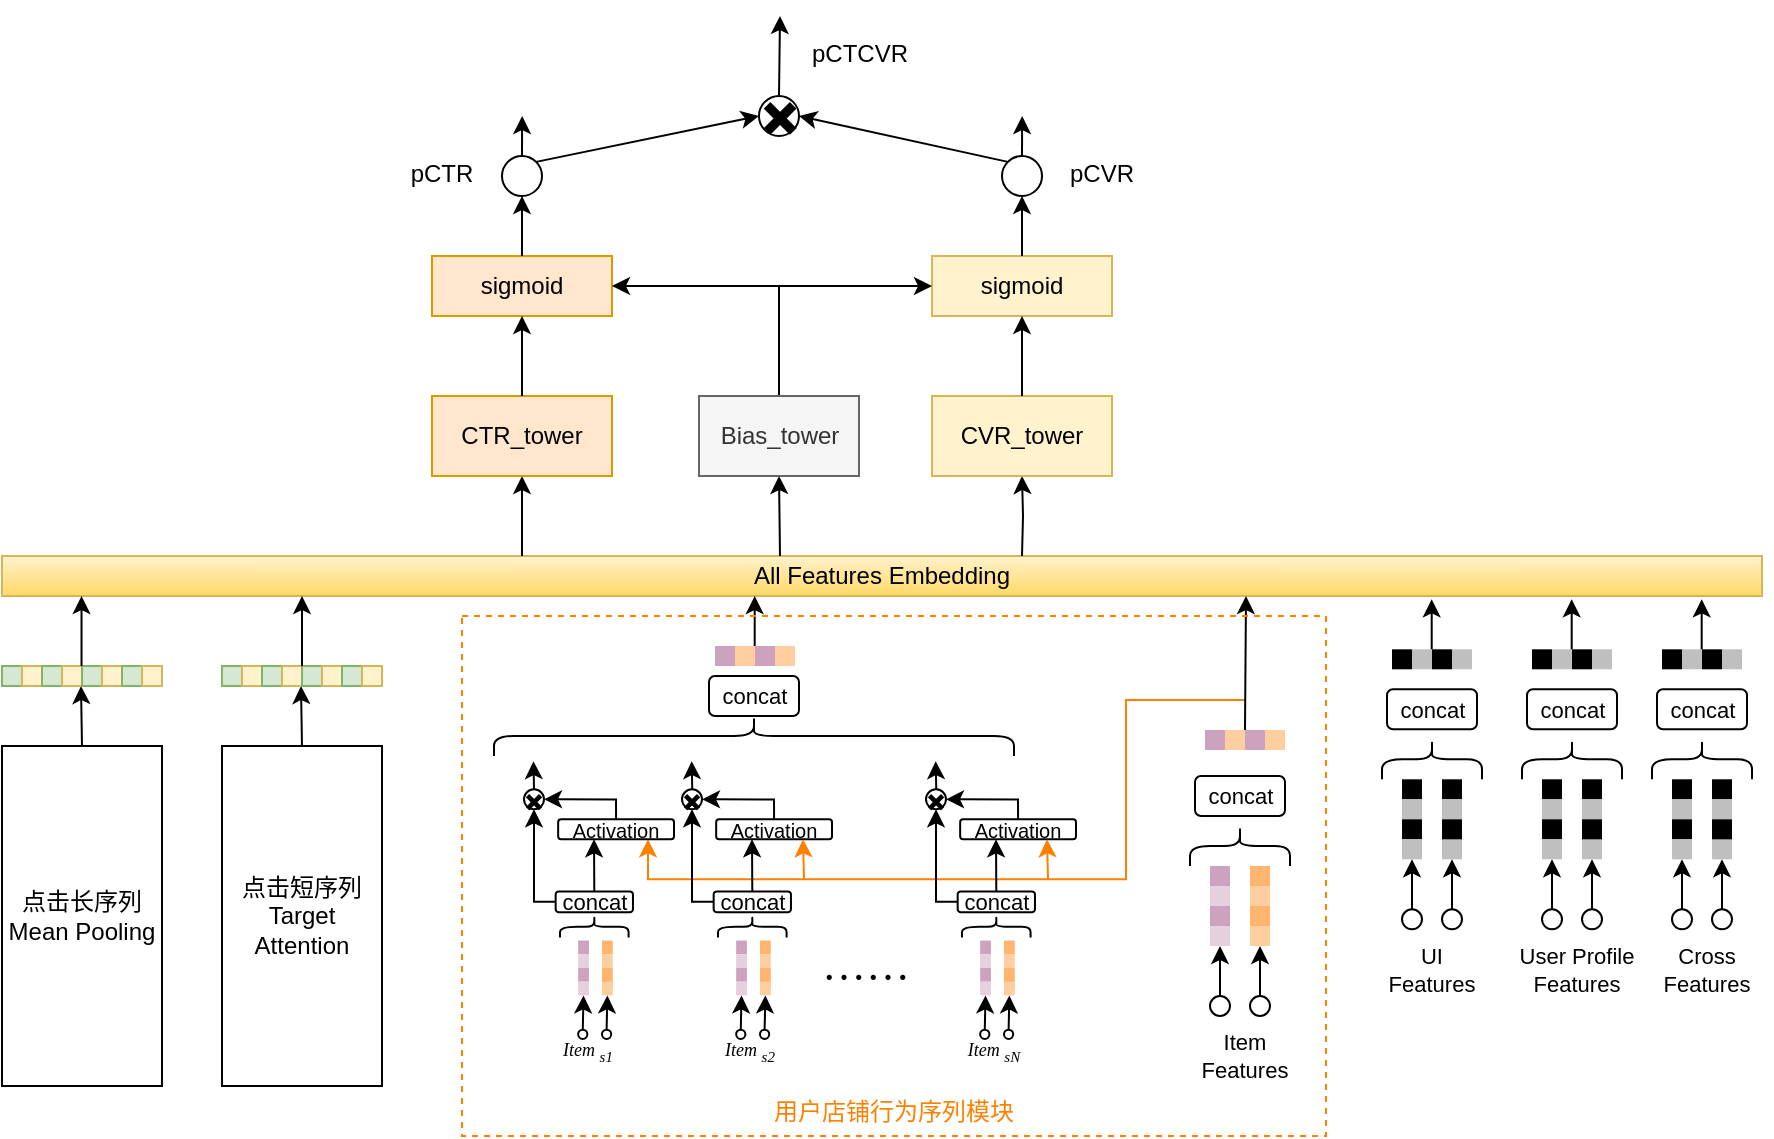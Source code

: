 <mxfile version="20.5.3" type="github">
  <diagram id="vxwXVc4O11nveCgwnPNl" name="第 1 页">
    <mxGraphModel dx="1584" dy="882" grid="1" gridSize="10" guides="1" tooltips="1" connect="1" arrows="1" fold="1" page="1" pageScale="1" pageWidth="827" pageHeight="1169" math="0" shadow="0">
      <root>
        <mxCell id="0" />
        <mxCell id="1" parent="0" />
        <mxCell id="mRPW338xSlPoaJrdeVlL-1" value="All Features Embedding" style="rounded=0;whiteSpace=wrap;html=1;fillColor=#fff2cc;strokeColor=#d6b656;gradientColor=#ffd966;" vertex="1" parent="1">
          <mxGeometry x="220" y="300" width="880" height="20" as="geometry" />
        </mxCell>
        <mxCell id="mRPW338xSlPoaJrdeVlL-2" value="&lt;font style=&quot;font-size: 12px;&quot;&gt;pCTCVR&lt;/font&gt;" style="text;html=1;strokeColor=none;fillColor=none;align=center;verticalAlign=middle;whiteSpace=wrap;rounded=0;fontSize=21;" vertex="1" parent="1">
          <mxGeometry x="618.5" y="30" width="60" height="30" as="geometry" />
        </mxCell>
        <mxCell id="mRPW338xSlPoaJrdeVlL-3" value="" style="group" vertex="1" connectable="0" parent="1">
          <mxGeometry x="905" y="321.65" width="135" height="200" as="geometry" />
        </mxCell>
        <mxCell id="mRPW338xSlPoaJrdeVlL-4" value="" style="group" vertex="1" connectable="0" parent="mRPW338xSlPoaJrdeVlL-3">
          <mxGeometry x="5" width="50" height="165" as="geometry" />
        </mxCell>
        <mxCell id="mRPW338xSlPoaJrdeVlL-5" value="" style="group" vertex="1" connectable="0" parent="mRPW338xSlPoaJrdeVlL-4">
          <mxGeometry y="25" width="50" height="65" as="geometry" />
        </mxCell>
        <mxCell id="mRPW338xSlPoaJrdeVlL-6" value="" style="group" vertex="1" connectable="0" parent="mRPW338xSlPoaJrdeVlL-5">
          <mxGeometry x="5" width="40" height="10" as="geometry" />
        </mxCell>
        <mxCell id="mRPW338xSlPoaJrdeVlL-7" value="" style="rounded=0;whiteSpace=wrap;html=1;fontSize=22;strokeColor=none;fillColor=#000000;" vertex="1" parent="mRPW338xSlPoaJrdeVlL-6">
          <mxGeometry width="10" height="10" as="geometry" />
        </mxCell>
        <mxCell id="mRPW338xSlPoaJrdeVlL-8" style="edgeStyle=none;rounded=0;orthogonalLoop=1;jettySize=auto;html=1;exitX=1;exitY=1;exitDx=0;exitDy=0;fontSize=22;strokeColor=none;" edge="1" parent="mRPW338xSlPoaJrdeVlL-6" source="mRPW338xSlPoaJrdeVlL-7" target="mRPW338xSlPoaJrdeVlL-7">
          <mxGeometry relative="1" as="geometry" />
        </mxCell>
        <mxCell id="mRPW338xSlPoaJrdeVlL-9" value="" style="rounded=0;whiteSpace=wrap;html=1;fontSize=22;strokeColor=none;fillColor=#BFBFBF;" vertex="1" parent="mRPW338xSlPoaJrdeVlL-6">
          <mxGeometry x="10" width="10" height="10" as="geometry" />
        </mxCell>
        <mxCell id="mRPW338xSlPoaJrdeVlL-10" value="" style="rounded=0;whiteSpace=wrap;html=1;fontSize=22;strokeColor=none;fillColor=#000000;" vertex="1" parent="mRPW338xSlPoaJrdeVlL-6">
          <mxGeometry x="20" width="10" height="10" as="geometry" />
        </mxCell>
        <mxCell id="mRPW338xSlPoaJrdeVlL-11" value="" style="rounded=0;whiteSpace=wrap;html=1;fontSize=22;strokeColor=none;fillColor=#BFBFBF;" vertex="1" parent="mRPW338xSlPoaJrdeVlL-6">
          <mxGeometry x="30" width="10" height="10" as="geometry" />
        </mxCell>
        <mxCell id="mRPW338xSlPoaJrdeVlL-12" value="" style="shape=curlyBracket;whiteSpace=wrap;html=1;rounded=1;flipH=1;fontSize=22;strokeColor=#000000;fillColor=#000000;rotation=-90;size=0.5;" vertex="1" parent="mRPW338xSlPoaJrdeVlL-5">
          <mxGeometry x="15" y="30" width="20" height="50" as="geometry" />
        </mxCell>
        <mxCell id="mRPW338xSlPoaJrdeVlL-13" value="&lt;font style=&quot;font-size: 11px;&quot;&gt;concat&lt;/font&gt;" style="rounded=1;whiteSpace=wrap;html=1;fontSize=11;strokeColor=#000000;fillColor=none;" vertex="1" parent="mRPW338xSlPoaJrdeVlL-5">
          <mxGeometry x="2.5" y="20" width="45" height="20" as="geometry" />
        </mxCell>
        <mxCell id="mRPW338xSlPoaJrdeVlL-14" value="" style="rounded=0;whiteSpace=wrap;html=1;fontSize=22;strokeColor=none;fillColor=#000000;" vertex="1" parent="mRPW338xSlPoaJrdeVlL-4">
          <mxGeometry x="10" y="90" width="10" height="10" as="geometry" />
        </mxCell>
        <mxCell id="mRPW338xSlPoaJrdeVlL-15" value="" style="rounded=0;whiteSpace=wrap;html=1;fontSize=22;strokeColor=none;fillColor=#BFBFBF;" vertex="1" parent="mRPW338xSlPoaJrdeVlL-4">
          <mxGeometry x="10" y="100" width="10" height="10" as="geometry" />
        </mxCell>
        <mxCell id="mRPW338xSlPoaJrdeVlL-16" value="" style="rounded=0;whiteSpace=wrap;html=1;fontSize=22;strokeColor=none;fillColor=#000000;" vertex="1" parent="mRPW338xSlPoaJrdeVlL-4">
          <mxGeometry x="10" y="110" width="10" height="10" as="geometry" />
        </mxCell>
        <mxCell id="mRPW338xSlPoaJrdeVlL-17" value="" style="rounded=0;whiteSpace=wrap;html=1;fontSize=22;strokeColor=none;fillColor=#BFBFBF;" vertex="1" parent="mRPW338xSlPoaJrdeVlL-4">
          <mxGeometry x="10" y="120" width="10" height="10" as="geometry" />
        </mxCell>
        <mxCell id="mRPW338xSlPoaJrdeVlL-18" value="" style="rounded=0;whiteSpace=wrap;html=1;fontSize=22;strokeColor=none;fillColor=#000000;" vertex="1" parent="mRPW338xSlPoaJrdeVlL-4">
          <mxGeometry x="30" y="90" width="10" height="10" as="geometry" />
        </mxCell>
        <mxCell id="mRPW338xSlPoaJrdeVlL-19" value="" style="rounded=0;whiteSpace=wrap;html=1;fontSize=22;strokeColor=none;fillColor=#BFBFBF;" vertex="1" parent="mRPW338xSlPoaJrdeVlL-4">
          <mxGeometry x="30" y="100" width="10" height="10" as="geometry" />
        </mxCell>
        <mxCell id="mRPW338xSlPoaJrdeVlL-20" value="" style="rounded=0;whiteSpace=wrap;html=1;fontSize=22;strokeColor=none;fillColor=#000000;" vertex="1" parent="mRPW338xSlPoaJrdeVlL-4">
          <mxGeometry x="30" y="110" width="10" height="15" as="geometry" />
        </mxCell>
        <mxCell id="mRPW338xSlPoaJrdeVlL-21" value="" style="rounded=0;whiteSpace=wrap;html=1;fontSize=22;strokeColor=none;fillColor=#BFBFBF;" vertex="1" parent="mRPW338xSlPoaJrdeVlL-4">
          <mxGeometry x="30" y="120" width="10" height="10" as="geometry" />
        </mxCell>
        <mxCell id="mRPW338xSlPoaJrdeVlL-22" value="" style="ellipse;whiteSpace=wrap;html=1;aspect=fixed;fontSize=11;strokeColor=#000000;fillColor=none;" vertex="1" parent="mRPW338xSlPoaJrdeVlL-4">
          <mxGeometry x="10" y="155" width="10" height="10" as="geometry" />
        </mxCell>
        <mxCell id="mRPW338xSlPoaJrdeVlL-23" value="" style="ellipse;whiteSpace=wrap;html=1;aspect=fixed;fontSize=11;strokeColor=#000000;fillColor=none;" vertex="1" parent="mRPW338xSlPoaJrdeVlL-4">
          <mxGeometry x="30" y="155" width="10" height="10" as="geometry" />
        </mxCell>
        <mxCell id="mRPW338xSlPoaJrdeVlL-24" value="" style="endArrow=classic;html=1;rounded=0;fontSize=11;exitX=0.5;exitY=0;exitDx=0;exitDy=0;entryX=0.5;entryY=1;entryDx=0;entryDy=0;" edge="1" parent="mRPW338xSlPoaJrdeVlL-4" source="mRPW338xSlPoaJrdeVlL-22" target="mRPW338xSlPoaJrdeVlL-17">
          <mxGeometry width="50" height="50" relative="1" as="geometry">
            <mxPoint x="-20" y="65" as="sourcePoint" />
            <mxPoint x="30" y="15" as="targetPoint" />
          </mxGeometry>
        </mxCell>
        <mxCell id="mRPW338xSlPoaJrdeVlL-25" value="" style="endArrow=classic;html=1;rounded=0;fontSize=11;exitX=0.5;exitY=0;exitDx=0;exitDy=0;entryX=0.5;entryY=1;entryDx=0;entryDy=0;" edge="1" parent="mRPW338xSlPoaJrdeVlL-4" source="mRPW338xSlPoaJrdeVlL-23" target="mRPW338xSlPoaJrdeVlL-21">
          <mxGeometry width="50" height="50" relative="1" as="geometry">
            <mxPoint x="34.82" y="155" as="sourcePoint" />
            <mxPoint x="34.82" y="130" as="targetPoint" />
          </mxGeometry>
        </mxCell>
        <mxCell id="mRPW338xSlPoaJrdeVlL-26" value="" style="endArrow=classic;html=1;rounded=0;fontSize=11;exitX=0.5;exitY=0;exitDx=0;exitDy=0;entryX=0.5;entryY=1;entryDx=0;entryDy=0;" edge="1" parent="mRPW338xSlPoaJrdeVlL-4">
          <mxGeometry width="50" height="50" relative="1" as="geometry">
            <mxPoint x="24.85" y="25" as="sourcePoint" />
            <mxPoint x="24.85" as="targetPoint" />
          </mxGeometry>
        </mxCell>
        <mxCell id="mRPW338xSlPoaJrdeVlL-27" value="" style="group" vertex="1" connectable="0" parent="mRPW338xSlPoaJrdeVlL-3">
          <mxGeometry x="75" width="50" height="165" as="geometry" />
        </mxCell>
        <mxCell id="mRPW338xSlPoaJrdeVlL-28" value="" style="group" vertex="1" connectable="0" parent="mRPW338xSlPoaJrdeVlL-27">
          <mxGeometry y="25" width="50" height="65" as="geometry" />
        </mxCell>
        <mxCell id="mRPW338xSlPoaJrdeVlL-29" value="" style="group" vertex="1" connectable="0" parent="mRPW338xSlPoaJrdeVlL-28">
          <mxGeometry x="5" width="40" height="10" as="geometry" />
        </mxCell>
        <mxCell id="mRPW338xSlPoaJrdeVlL-30" value="" style="rounded=0;whiteSpace=wrap;html=1;fontSize=22;strokeColor=none;fillColor=#000000;" vertex="1" parent="mRPW338xSlPoaJrdeVlL-29">
          <mxGeometry width="10" height="10" as="geometry" />
        </mxCell>
        <mxCell id="mRPW338xSlPoaJrdeVlL-31" style="edgeStyle=none;rounded=0;orthogonalLoop=1;jettySize=auto;html=1;exitX=1;exitY=1;exitDx=0;exitDy=0;fontSize=22;strokeColor=none;" edge="1" parent="mRPW338xSlPoaJrdeVlL-29" source="mRPW338xSlPoaJrdeVlL-30" target="mRPW338xSlPoaJrdeVlL-30">
          <mxGeometry relative="1" as="geometry" />
        </mxCell>
        <mxCell id="mRPW338xSlPoaJrdeVlL-32" value="" style="rounded=0;whiteSpace=wrap;html=1;fontSize=22;strokeColor=none;fillColor=#BFBFBF;" vertex="1" parent="mRPW338xSlPoaJrdeVlL-29">
          <mxGeometry x="10" width="10" height="10" as="geometry" />
        </mxCell>
        <mxCell id="mRPW338xSlPoaJrdeVlL-33" value="" style="rounded=0;whiteSpace=wrap;html=1;fontSize=22;strokeColor=none;fillColor=#000000;" vertex="1" parent="mRPW338xSlPoaJrdeVlL-29">
          <mxGeometry x="20" width="10" height="10" as="geometry" />
        </mxCell>
        <mxCell id="mRPW338xSlPoaJrdeVlL-34" value="" style="rounded=0;whiteSpace=wrap;html=1;fontSize=22;strokeColor=none;fillColor=#BFBFBF;" vertex="1" parent="mRPW338xSlPoaJrdeVlL-29">
          <mxGeometry x="30" width="10" height="10" as="geometry" />
        </mxCell>
        <mxCell id="mRPW338xSlPoaJrdeVlL-35" value="" style="shape=curlyBracket;whiteSpace=wrap;html=1;rounded=1;flipH=1;fontSize=22;strokeColor=#000000;fillColor=#000000;rotation=-90;size=0.5;" vertex="1" parent="mRPW338xSlPoaJrdeVlL-28">
          <mxGeometry x="15" y="30" width="20" height="50" as="geometry" />
        </mxCell>
        <mxCell id="mRPW338xSlPoaJrdeVlL-36" value="&lt;font style=&quot;font-size: 11px;&quot;&gt;concat&lt;/font&gt;" style="rounded=1;whiteSpace=wrap;html=1;fontSize=11;strokeColor=#000000;fillColor=none;" vertex="1" parent="mRPW338xSlPoaJrdeVlL-28">
          <mxGeometry x="2.5" y="20" width="45" height="20" as="geometry" />
        </mxCell>
        <mxCell id="mRPW338xSlPoaJrdeVlL-37" value="" style="rounded=0;whiteSpace=wrap;html=1;fontSize=22;strokeColor=none;fillColor=#000000;" vertex="1" parent="mRPW338xSlPoaJrdeVlL-27">
          <mxGeometry x="10" y="90" width="10" height="10" as="geometry" />
        </mxCell>
        <mxCell id="mRPW338xSlPoaJrdeVlL-38" value="" style="rounded=0;whiteSpace=wrap;html=1;fontSize=22;strokeColor=none;fillColor=#BFBFBF;" vertex="1" parent="mRPW338xSlPoaJrdeVlL-27">
          <mxGeometry x="10" y="100" width="10" height="10" as="geometry" />
        </mxCell>
        <mxCell id="mRPW338xSlPoaJrdeVlL-39" value="" style="rounded=0;whiteSpace=wrap;html=1;fontSize=22;strokeColor=none;fillColor=#000000;" vertex="1" parent="mRPW338xSlPoaJrdeVlL-27">
          <mxGeometry x="10" y="110" width="10" height="10" as="geometry" />
        </mxCell>
        <mxCell id="mRPW338xSlPoaJrdeVlL-40" value="" style="rounded=0;whiteSpace=wrap;html=1;fontSize=22;strokeColor=none;fillColor=#BFBFBF;" vertex="1" parent="mRPW338xSlPoaJrdeVlL-27">
          <mxGeometry x="10" y="120" width="10" height="10" as="geometry" />
        </mxCell>
        <mxCell id="mRPW338xSlPoaJrdeVlL-41" value="" style="rounded=0;whiteSpace=wrap;html=1;fontSize=22;strokeColor=none;fillColor=#000000;" vertex="1" parent="mRPW338xSlPoaJrdeVlL-27">
          <mxGeometry x="30" y="90" width="10" height="10" as="geometry" />
        </mxCell>
        <mxCell id="mRPW338xSlPoaJrdeVlL-42" value="" style="rounded=0;whiteSpace=wrap;html=1;fontSize=22;strokeColor=none;fillColor=#BFBFBF;" vertex="1" parent="mRPW338xSlPoaJrdeVlL-27">
          <mxGeometry x="30" y="100" width="10" height="10" as="geometry" />
        </mxCell>
        <mxCell id="mRPW338xSlPoaJrdeVlL-43" value="" style="rounded=0;whiteSpace=wrap;html=1;fontSize=22;strokeColor=none;fillColor=#000000;" vertex="1" parent="mRPW338xSlPoaJrdeVlL-27">
          <mxGeometry x="30" y="110" width="10" height="15" as="geometry" />
        </mxCell>
        <mxCell id="mRPW338xSlPoaJrdeVlL-44" value="" style="rounded=0;whiteSpace=wrap;html=1;fontSize=22;strokeColor=none;fillColor=#BFBFBF;" vertex="1" parent="mRPW338xSlPoaJrdeVlL-27">
          <mxGeometry x="30" y="120" width="10" height="10" as="geometry" />
        </mxCell>
        <mxCell id="mRPW338xSlPoaJrdeVlL-45" value="" style="ellipse;whiteSpace=wrap;html=1;aspect=fixed;fontSize=11;strokeColor=#000000;fillColor=none;" vertex="1" parent="mRPW338xSlPoaJrdeVlL-27">
          <mxGeometry x="10" y="155" width="10" height="10" as="geometry" />
        </mxCell>
        <mxCell id="mRPW338xSlPoaJrdeVlL-46" value="" style="ellipse;whiteSpace=wrap;html=1;aspect=fixed;fontSize=11;strokeColor=#000000;fillColor=none;" vertex="1" parent="mRPW338xSlPoaJrdeVlL-27">
          <mxGeometry x="30" y="155" width="10" height="10" as="geometry" />
        </mxCell>
        <mxCell id="mRPW338xSlPoaJrdeVlL-47" value="" style="endArrow=classic;html=1;rounded=0;fontSize=11;exitX=0.5;exitY=0;exitDx=0;exitDy=0;entryX=0.5;entryY=1;entryDx=0;entryDy=0;" edge="1" parent="mRPW338xSlPoaJrdeVlL-27" source="mRPW338xSlPoaJrdeVlL-45" target="mRPW338xSlPoaJrdeVlL-40">
          <mxGeometry width="50" height="50" relative="1" as="geometry">
            <mxPoint x="-20" y="65" as="sourcePoint" />
            <mxPoint x="30" y="15" as="targetPoint" />
          </mxGeometry>
        </mxCell>
        <mxCell id="mRPW338xSlPoaJrdeVlL-48" value="" style="endArrow=classic;html=1;rounded=0;fontSize=11;exitX=0.5;exitY=0;exitDx=0;exitDy=0;entryX=0.5;entryY=1;entryDx=0;entryDy=0;" edge="1" parent="mRPW338xSlPoaJrdeVlL-27" source="mRPW338xSlPoaJrdeVlL-46" target="mRPW338xSlPoaJrdeVlL-44">
          <mxGeometry width="50" height="50" relative="1" as="geometry">
            <mxPoint x="34.82" y="155" as="sourcePoint" />
            <mxPoint x="34.82" y="130" as="targetPoint" />
          </mxGeometry>
        </mxCell>
        <mxCell id="mRPW338xSlPoaJrdeVlL-49" value="" style="endArrow=classic;html=1;rounded=0;fontSize=11;exitX=0.5;exitY=0;exitDx=0;exitDy=0;entryX=0.5;entryY=1;entryDx=0;entryDy=0;" edge="1" parent="mRPW338xSlPoaJrdeVlL-27">
          <mxGeometry width="50" height="50" relative="1" as="geometry">
            <mxPoint x="24.85" y="25" as="sourcePoint" />
            <mxPoint x="24.85" as="targetPoint" />
          </mxGeometry>
        </mxCell>
        <mxCell id="mRPW338xSlPoaJrdeVlL-50" value="UI&lt;br&gt;Features" style="text;html=1;strokeColor=none;fillColor=none;align=center;verticalAlign=middle;whiteSpace=wrap;rounded=0;fontSize=11;" vertex="1" parent="mRPW338xSlPoaJrdeVlL-3">
          <mxGeometry y="170" width="60" height="30" as="geometry" />
        </mxCell>
        <mxCell id="mRPW338xSlPoaJrdeVlL-51" value="User Profile&lt;br&gt;Features" style="text;html=1;strokeColor=none;fillColor=none;align=center;verticalAlign=middle;whiteSpace=wrap;rounded=0;fontSize=11;" vertex="1" parent="mRPW338xSlPoaJrdeVlL-3">
          <mxGeometry x="70" y="170" width="65" height="30" as="geometry" />
        </mxCell>
        <mxCell id="mRPW338xSlPoaJrdeVlL-52" value="" style="group" vertex="1" connectable="0" parent="1">
          <mxGeometry x="576.5" y="320" width="40" height="35" as="geometry" />
        </mxCell>
        <mxCell id="mRPW338xSlPoaJrdeVlL-53" value="" style="group" vertex="1" connectable="0" parent="mRPW338xSlPoaJrdeVlL-52">
          <mxGeometry y="25" width="40" height="10" as="geometry" />
        </mxCell>
        <mxCell id="mRPW338xSlPoaJrdeVlL-54" value="" style="rounded=0;whiteSpace=wrap;html=1;fontSize=22;strokeColor=none;fillColor=#CDA2BE;" vertex="1" parent="mRPW338xSlPoaJrdeVlL-53">
          <mxGeometry width="10" height="10" as="geometry" />
        </mxCell>
        <mxCell id="mRPW338xSlPoaJrdeVlL-55" style="edgeStyle=none;rounded=0;orthogonalLoop=1;jettySize=auto;html=1;exitX=1;exitY=1;exitDx=0;exitDy=0;fontSize=22;strokeColor=none;" edge="1" parent="mRPW338xSlPoaJrdeVlL-53" source="mRPW338xSlPoaJrdeVlL-54" target="mRPW338xSlPoaJrdeVlL-54">
          <mxGeometry relative="1" as="geometry" />
        </mxCell>
        <mxCell id="mRPW338xSlPoaJrdeVlL-56" value="" style="rounded=0;whiteSpace=wrap;html=1;fontSize=22;strokeColor=none;fillColor=#FFCE9F;" vertex="1" parent="mRPW338xSlPoaJrdeVlL-53">
          <mxGeometry x="10" width="10" height="10" as="geometry" />
        </mxCell>
        <mxCell id="mRPW338xSlPoaJrdeVlL-57" value="" style="rounded=0;whiteSpace=wrap;html=1;fontSize=22;strokeColor=none;fillColor=#CDA2BE;" vertex="1" parent="mRPW338xSlPoaJrdeVlL-53">
          <mxGeometry x="20" width="10" height="10" as="geometry" />
        </mxCell>
        <mxCell id="mRPW338xSlPoaJrdeVlL-58" value="" style="rounded=0;whiteSpace=wrap;html=1;fontSize=22;strokeColor=none;fillColor=#FFCE9F;" vertex="1" parent="mRPW338xSlPoaJrdeVlL-53">
          <mxGeometry x="30" width="10" height="10" as="geometry" />
        </mxCell>
        <mxCell id="mRPW338xSlPoaJrdeVlL-59" value="" style="endArrow=classic;html=1;rounded=0;fontSize=11;exitX=0.5;exitY=0;exitDx=0;exitDy=0;entryX=0.5;entryY=1;entryDx=0;entryDy=0;" edge="1" parent="mRPW338xSlPoaJrdeVlL-52">
          <mxGeometry width="50" height="50" relative="1" as="geometry">
            <mxPoint x="19.85" y="25" as="sourcePoint" />
            <mxPoint x="19.85" as="targetPoint" />
          </mxGeometry>
        </mxCell>
        <mxCell id="mRPW338xSlPoaJrdeVlL-60" value="&lt;font style=&quot;font-size: 11px;&quot;&gt;concat&lt;/font&gt;" style="rounded=1;whiteSpace=wrap;html=1;fontSize=11;strokeColor=#000000;fillColor=none;" vertex="1" parent="1">
          <mxGeometry x="573.5" y="360" width="45" height="20" as="geometry" />
        </mxCell>
        <mxCell id="mRPW338xSlPoaJrdeVlL-61" value="" style="shape=curlyBracket;whiteSpace=wrap;html=1;rounded=1;flipH=1;fontSize=22;strokeColor=#000000;fillColor=#000000;rotation=-90;size=0.5;" vertex="1" parent="1">
          <mxGeometry x="586" y="260" width="20" height="260" as="geometry" />
        </mxCell>
        <mxCell id="mRPW338xSlPoaJrdeVlL-62" value="" style="group" vertex="1" connectable="0" parent="1">
          <mxGeometry x="1040" y="321.65" width="65" height="200" as="geometry" />
        </mxCell>
        <mxCell id="mRPW338xSlPoaJrdeVlL-63" value="" style="group" vertex="1" connectable="0" parent="mRPW338xSlPoaJrdeVlL-62">
          <mxGeometry x="5" width="50" height="165" as="geometry" />
        </mxCell>
        <mxCell id="mRPW338xSlPoaJrdeVlL-64" value="" style="group" vertex="1" connectable="0" parent="mRPW338xSlPoaJrdeVlL-63">
          <mxGeometry y="25" width="50" height="65" as="geometry" />
        </mxCell>
        <mxCell id="mRPW338xSlPoaJrdeVlL-65" value="" style="group" vertex="1" connectable="0" parent="mRPW338xSlPoaJrdeVlL-64">
          <mxGeometry x="5" width="40" height="10" as="geometry" />
        </mxCell>
        <mxCell id="mRPW338xSlPoaJrdeVlL-66" value="" style="rounded=0;whiteSpace=wrap;html=1;fontSize=22;strokeColor=none;fillColor=#000000;" vertex="1" parent="mRPW338xSlPoaJrdeVlL-65">
          <mxGeometry width="10" height="10" as="geometry" />
        </mxCell>
        <mxCell id="mRPW338xSlPoaJrdeVlL-67" style="edgeStyle=none;rounded=0;orthogonalLoop=1;jettySize=auto;html=1;exitX=1;exitY=1;exitDx=0;exitDy=0;fontSize=22;strokeColor=none;" edge="1" parent="mRPW338xSlPoaJrdeVlL-65" source="mRPW338xSlPoaJrdeVlL-66" target="mRPW338xSlPoaJrdeVlL-66">
          <mxGeometry relative="1" as="geometry" />
        </mxCell>
        <mxCell id="mRPW338xSlPoaJrdeVlL-68" value="" style="rounded=0;whiteSpace=wrap;html=1;fontSize=22;strokeColor=none;fillColor=#BFBFBF;" vertex="1" parent="mRPW338xSlPoaJrdeVlL-65">
          <mxGeometry x="10" width="10" height="10" as="geometry" />
        </mxCell>
        <mxCell id="mRPW338xSlPoaJrdeVlL-69" value="" style="rounded=0;whiteSpace=wrap;html=1;fontSize=22;strokeColor=none;fillColor=#000000;" vertex="1" parent="mRPW338xSlPoaJrdeVlL-65">
          <mxGeometry x="20" width="10" height="10" as="geometry" />
        </mxCell>
        <mxCell id="mRPW338xSlPoaJrdeVlL-70" value="" style="rounded=0;whiteSpace=wrap;html=1;fontSize=22;strokeColor=none;fillColor=#BFBFBF;" vertex="1" parent="mRPW338xSlPoaJrdeVlL-65">
          <mxGeometry x="30" width="10" height="10" as="geometry" />
        </mxCell>
        <mxCell id="mRPW338xSlPoaJrdeVlL-71" value="" style="shape=curlyBracket;whiteSpace=wrap;html=1;rounded=1;flipH=1;fontSize=22;strokeColor=#000000;fillColor=#000000;rotation=-90;size=0.5;" vertex="1" parent="mRPW338xSlPoaJrdeVlL-64">
          <mxGeometry x="15" y="30" width="20" height="50" as="geometry" />
        </mxCell>
        <mxCell id="mRPW338xSlPoaJrdeVlL-72" value="&lt;font style=&quot;font-size: 11px;&quot;&gt;concat&lt;/font&gt;" style="rounded=1;whiteSpace=wrap;html=1;fontSize=11;strokeColor=#000000;fillColor=none;" vertex="1" parent="mRPW338xSlPoaJrdeVlL-64">
          <mxGeometry x="2.5" y="20" width="45" height="20" as="geometry" />
        </mxCell>
        <mxCell id="mRPW338xSlPoaJrdeVlL-73" value="" style="rounded=0;whiteSpace=wrap;html=1;fontSize=22;strokeColor=none;fillColor=#000000;" vertex="1" parent="mRPW338xSlPoaJrdeVlL-63">
          <mxGeometry x="10" y="90" width="10" height="10" as="geometry" />
        </mxCell>
        <mxCell id="mRPW338xSlPoaJrdeVlL-74" value="" style="rounded=0;whiteSpace=wrap;html=1;fontSize=22;strokeColor=none;fillColor=#BFBFBF;" vertex="1" parent="mRPW338xSlPoaJrdeVlL-63">
          <mxGeometry x="10" y="100" width="10" height="10" as="geometry" />
        </mxCell>
        <mxCell id="mRPW338xSlPoaJrdeVlL-75" value="" style="rounded=0;whiteSpace=wrap;html=1;fontSize=22;strokeColor=none;fillColor=#000000;" vertex="1" parent="mRPW338xSlPoaJrdeVlL-63">
          <mxGeometry x="10" y="110" width="10" height="10" as="geometry" />
        </mxCell>
        <mxCell id="mRPW338xSlPoaJrdeVlL-76" value="" style="rounded=0;whiteSpace=wrap;html=1;fontSize=22;strokeColor=none;fillColor=#BFBFBF;" vertex="1" parent="mRPW338xSlPoaJrdeVlL-63">
          <mxGeometry x="10" y="120" width="10" height="10" as="geometry" />
        </mxCell>
        <mxCell id="mRPW338xSlPoaJrdeVlL-77" value="" style="rounded=0;whiteSpace=wrap;html=1;fontSize=22;strokeColor=none;fillColor=#000000;" vertex="1" parent="mRPW338xSlPoaJrdeVlL-63">
          <mxGeometry x="30" y="90" width="10" height="10" as="geometry" />
        </mxCell>
        <mxCell id="mRPW338xSlPoaJrdeVlL-78" value="" style="rounded=0;whiteSpace=wrap;html=1;fontSize=22;strokeColor=none;fillColor=#BFBFBF;" vertex="1" parent="mRPW338xSlPoaJrdeVlL-63">
          <mxGeometry x="30" y="100" width="10" height="10" as="geometry" />
        </mxCell>
        <mxCell id="mRPW338xSlPoaJrdeVlL-79" value="" style="rounded=0;whiteSpace=wrap;html=1;fontSize=22;strokeColor=none;fillColor=#000000;" vertex="1" parent="mRPW338xSlPoaJrdeVlL-63">
          <mxGeometry x="30" y="110" width="10" height="15" as="geometry" />
        </mxCell>
        <mxCell id="mRPW338xSlPoaJrdeVlL-80" value="" style="rounded=0;whiteSpace=wrap;html=1;fontSize=22;strokeColor=none;fillColor=#BFBFBF;" vertex="1" parent="mRPW338xSlPoaJrdeVlL-63">
          <mxGeometry x="30" y="120" width="10" height="10" as="geometry" />
        </mxCell>
        <mxCell id="mRPW338xSlPoaJrdeVlL-81" value="" style="ellipse;whiteSpace=wrap;html=1;aspect=fixed;fontSize=11;strokeColor=#000000;fillColor=none;" vertex="1" parent="mRPW338xSlPoaJrdeVlL-63">
          <mxGeometry x="10" y="155" width="10" height="10" as="geometry" />
        </mxCell>
        <mxCell id="mRPW338xSlPoaJrdeVlL-82" value="" style="ellipse;whiteSpace=wrap;html=1;aspect=fixed;fontSize=11;strokeColor=#000000;fillColor=none;" vertex="1" parent="mRPW338xSlPoaJrdeVlL-63">
          <mxGeometry x="30" y="155" width="10" height="10" as="geometry" />
        </mxCell>
        <mxCell id="mRPW338xSlPoaJrdeVlL-83" value="" style="endArrow=classic;html=1;rounded=0;fontSize=11;exitX=0.5;exitY=0;exitDx=0;exitDy=0;entryX=0.5;entryY=1;entryDx=0;entryDy=0;" edge="1" parent="mRPW338xSlPoaJrdeVlL-63" source="mRPW338xSlPoaJrdeVlL-81" target="mRPW338xSlPoaJrdeVlL-76">
          <mxGeometry width="50" height="50" relative="1" as="geometry">
            <mxPoint x="-20" y="65" as="sourcePoint" />
            <mxPoint x="30" y="15" as="targetPoint" />
          </mxGeometry>
        </mxCell>
        <mxCell id="mRPW338xSlPoaJrdeVlL-84" value="" style="endArrow=classic;html=1;rounded=0;fontSize=11;exitX=0.5;exitY=0;exitDx=0;exitDy=0;entryX=0.5;entryY=1;entryDx=0;entryDy=0;" edge="1" parent="mRPW338xSlPoaJrdeVlL-63" source="mRPW338xSlPoaJrdeVlL-82" target="mRPW338xSlPoaJrdeVlL-80">
          <mxGeometry width="50" height="50" relative="1" as="geometry">
            <mxPoint x="34.82" y="155" as="sourcePoint" />
            <mxPoint x="34.82" y="130" as="targetPoint" />
          </mxGeometry>
        </mxCell>
        <mxCell id="mRPW338xSlPoaJrdeVlL-85" value="" style="endArrow=classic;html=1;rounded=0;fontSize=11;exitX=0.5;exitY=0;exitDx=0;exitDy=0;entryX=0.5;entryY=1;entryDx=0;entryDy=0;" edge="1" parent="mRPW338xSlPoaJrdeVlL-63">
          <mxGeometry width="50" height="50" relative="1" as="geometry">
            <mxPoint x="24.85" y="25" as="sourcePoint" />
            <mxPoint x="24.85" as="targetPoint" />
          </mxGeometry>
        </mxCell>
        <mxCell id="mRPW338xSlPoaJrdeVlL-86" value="Cross&lt;br&gt;Features" style="text;html=1;strokeColor=none;fillColor=none;align=center;verticalAlign=middle;whiteSpace=wrap;rounded=0;fontSize=11;" vertex="1" parent="mRPW338xSlPoaJrdeVlL-62">
          <mxGeometry y="170" width="65" height="30" as="geometry" />
        </mxCell>
        <mxCell id="mRPW338xSlPoaJrdeVlL-87" value="" style="group" vertex="1" connectable="0" parent="1">
          <mxGeometry x="490" y="431.65" width="80" height="120" as="geometry" />
        </mxCell>
        <mxCell id="mRPW338xSlPoaJrdeVlL-88" value="" style="group" vertex="1" connectable="0" parent="mRPW338xSlPoaJrdeVlL-87">
          <mxGeometry x="2.692" width="40" height="44.571" as="geometry" />
        </mxCell>
        <mxCell id="mRPW338xSlPoaJrdeVlL-89" value="" style="shape=curlyBracket;whiteSpace=wrap;html=1;rounded=1;flipH=1;fontSize=22;strokeColor=#000000;fillColor=#000000;rotation=-90;size=0.5;" vertex="1" parent="mRPW338xSlPoaJrdeVlL-88">
          <mxGeometry x="18.077" y="36.621" width="10.769" height="34.286" as="geometry" />
        </mxCell>
        <mxCell id="mRPW338xSlPoaJrdeVlL-90" value="&lt;font style=&quot;font-size: 11px;&quot;&gt;concat&lt;/font&gt;" style="rounded=1;whiteSpace=wrap;html=1;fontSize=11;strokeColor=#000000;fillColor=none;" vertex="1" parent="mRPW338xSlPoaJrdeVlL-88">
          <mxGeometry x="4.14" y="36.05" width="38.65" height="10.43" as="geometry" />
        </mxCell>
        <mxCell id="mRPW338xSlPoaJrdeVlL-91" value="" style="rounded=0;whiteSpace=wrap;html=1;fontSize=22;strokeColor=none;fillColor=#CDA2BE;" vertex="1" parent="mRPW338xSlPoaJrdeVlL-87">
          <mxGeometry x="18.077" y="60.621" width="5.385" height="6.857" as="geometry" />
        </mxCell>
        <mxCell id="mRPW338xSlPoaJrdeVlL-92" value="" style="rounded=0;whiteSpace=wrap;html=1;fontSize=22;strokeColor=none;fillColor=#E6D0DE;" vertex="1" parent="mRPW338xSlPoaJrdeVlL-87">
          <mxGeometry x="18.077" y="67.479" width="5.385" height="6.857" as="geometry" />
        </mxCell>
        <mxCell id="mRPW338xSlPoaJrdeVlL-93" value="" style="rounded=0;whiteSpace=wrap;html=1;fontSize=22;strokeColor=none;fillColor=#CDA2BE;" vertex="1" parent="mRPW338xSlPoaJrdeVlL-87">
          <mxGeometry x="18.077" y="74.336" width="5.385" height="6.857" as="geometry" />
        </mxCell>
        <mxCell id="mRPW338xSlPoaJrdeVlL-94" value="" style="rounded=0;whiteSpace=wrap;html=1;fontSize=22;strokeColor=none;fillColor=#E6D0DE;" vertex="1" parent="mRPW338xSlPoaJrdeVlL-87">
          <mxGeometry x="18.077" y="81.193" width="5.385" height="6.857" as="geometry" />
        </mxCell>
        <mxCell id="mRPW338xSlPoaJrdeVlL-95" value="" style="rounded=0;whiteSpace=wrap;html=1;fontSize=22;strokeColor=none;fillColor=#FFB570;" vertex="1" parent="mRPW338xSlPoaJrdeVlL-87">
          <mxGeometry x="29.996" y="60.621" width="5.385" height="6.857" as="geometry" />
        </mxCell>
        <mxCell id="mRPW338xSlPoaJrdeVlL-96" value="" style="rounded=0;whiteSpace=wrap;html=1;fontSize=22;strokeColor=none;fillColor=#FFCE9F;" vertex="1" parent="mRPW338xSlPoaJrdeVlL-87">
          <mxGeometry x="29.996" y="67.479" width="5.385" height="6.857" as="geometry" />
        </mxCell>
        <mxCell id="mRPW338xSlPoaJrdeVlL-97" value="" style="rounded=0;whiteSpace=wrap;html=1;fontSize=22;strokeColor=none;fillColor=#FFB570;" vertex="1" parent="mRPW338xSlPoaJrdeVlL-87">
          <mxGeometry x="29.996" y="74.336" width="5.385" height="10.286" as="geometry" />
        </mxCell>
        <mxCell id="mRPW338xSlPoaJrdeVlL-98" value="" style="rounded=0;whiteSpace=wrap;html=1;fontSize=22;strokeColor=none;fillColor=#FFCE9F;" vertex="1" parent="mRPW338xSlPoaJrdeVlL-87">
          <mxGeometry x="29.996" y="81.193" width="5.385" height="6.857" as="geometry" />
        </mxCell>
        <mxCell id="mRPW338xSlPoaJrdeVlL-99" value="" style="ellipse;whiteSpace=wrap;html=1;aspect=fixed;fontSize=11;strokeColor=#000000;fillColor=none;" vertex="1" parent="mRPW338xSlPoaJrdeVlL-87">
          <mxGeometry x="18.077" y="105.193" width="4.615" height="4.615" as="geometry" />
        </mxCell>
        <mxCell id="mRPW338xSlPoaJrdeVlL-100" value="" style="ellipse;whiteSpace=wrap;html=1;aspect=fixed;fontSize=11;strokeColor=#000000;fillColor=none;" vertex="1" parent="mRPW338xSlPoaJrdeVlL-87">
          <mxGeometry x="29.996" y="105.193" width="4.615" height="4.615" as="geometry" />
        </mxCell>
        <mxCell id="mRPW338xSlPoaJrdeVlL-101" value="" style="endArrow=classic;html=1;rounded=0;fontSize=11;exitX=0.5;exitY=0;exitDx=0;exitDy=0;entryX=0.5;entryY=1;entryDx=0;entryDy=0;" edge="1" parent="mRPW338xSlPoaJrdeVlL-87" source="mRPW338xSlPoaJrdeVlL-99" target="mRPW338xSlPoaJrdeVlL-94">
          <mxGeometry width="50" height="50" relative="1" as="geometry">
            <mxPoint x="-313.077" y="-169.093" as="sourcePoint" />
            <mxPoint x="-286.154" y="-203.379" as="targetPoint" />
          </mxGeometry>
        </mxCell>
        <mxCell id="mRPW338xSlPoaJrdeVlL-102" value="" style="endArrow=classic;html=1;rounded=0;fontSize=11;exitX=0.5;exitY=0;exitDx=0;exitDy=0;entryX=0.5;entryY=1;entryDx=0;entryDy=0;" edge="1" parent="mRPW338xSlPoaJrdeVlL-87" source="mRPW338xSlPoaJrdeVlL-100" target="mRPW338xSlPoaJrdeVlL-98">
          <mxGeometry width="50" height="50" relative="1" as="geometry">
            <mxPoint x="-282.408" y="-107.379" as="sourcePoint" />
            <mxPoint x="-282.408" y="-124.521" as="targetPoint" />
          </mxGeometry>
        </mxCell>
        <mxCell id="mRPW338xSlPoaJrdeVlL-103" value="&lt;font style=&quot;font-size: 9px;&quot; face=&quot;Georgia&quot;&gt;&lt;i&gt;Item &lt;sub&gt;s1&lt;/sub&gt;&lt;/i&gt;&lt;/font&gt;" style="text;html=1;strokeColor=none;fillColor=none;align=center;verticalAlign=middle;whiteSpace=wrap;rounded=0;fontSize=11;" vertex="1" parent="mRPW338xSlPoaJrdeVlL-87">
          <mxGeometry x="-7.31" y="105.19" width="60" height="20.57" as="geometry" />
        </mxCell>
        <mxCell id="mRPW338xSlPoaJrdeVlL-104" value="" style="endArrow=classic;html=1;rounded=0;fontSize=11;edgeStyle=orthogonalEdgeStyle;strokeColor=#FF8000;" edge="1" parent="mRPW338xSlPoaJrdeVlL-87">
          <mxGeometry width="50" height="50" relative="1" as="geometry">
            <mxPoint x="352" y="-59.65" as="sourcePoint" />
            <mxPoint x="53" y="10" as="targetPoint" />
            <Array as="points">
              <mxPoint x="292" y="-60" />
              <mxPoint x="292" y="30" />
              <mxPoint x="53" y="30" />
            </Array>
          </mxGeometry>
        </mxCell>
        <mxCell id="mRPW338xSlPoaJrdeVlL-105" style="edgeStyle=orthogonalEdgeStyle;rounded=0;orthogonalLoop=1;jettySize=auto;html=1;exitX=0.5;exitY=0;exitDx=0;exitDy=0;entryX=1;entryY=0.5;entryDx=0;entryDy=0;fontFamily=Georgia;fontSize=11;" edge="1" parent="1" source="mRPW338xSlPoaJrdeVlL-106" target="mRPW338xSlPoaJrdeVlL-108">
          <mxGeometry relative="1" as="geometry">
            <Array as="points">
              <mxPoint x="527" y="421.65" />
            </Array>
          </mxGeometry>
        </mxCell>
        <mxCell id="mRPW338xSlPoaJrdeVlL-106" value="&lt;font style=&quot;font-size: 10px;&quot;&gt;Activation&lt;br&gt;&lt;/font&gt;" style="rounded=1;whiteSpace=wrap;html=1;fontSize=11;strokeColor=#000000;fillColor=none;" vertex="1" parent="1">
          <mxGeometry x="498.08" y="431.65" width="57.92" height="10" as="geometry" />
        </mxCell>
        <mxCell id="mRPW338xSlPoaJrdeVlL-107" style="edgeStyle=none;rounded=0;orthogonalLoop=1;jettySize=auto;html=1;exitX=0.5;exitY=0;exitDx=0;exitDy=0;fontFamily=Georgia;fontSize=10;" edge="1" parent="1" source="mRPW338xSlPoaJrdeVlL-90">
          <mxGeometry relative="1" as="geometry">
            <mxPoint x="516" y="441.65" as="targetPoint" />
          </mxGeometry>
        </mxCell>
        <mxCell id="mRPW338xSlPoaJrdeVlL-108" value="&lt;font style=&quot;font-size: 11px;&quot;&gt;✖️&lt;/font&gt;" style="ellipse;whiteSpace=wrap;html=1;aspect=fixed;fontStyle=0" vertex="1" parent="1">
          <mxGeometry x="481" y="416.65" width="10" height="10" as="geometry" />
        </mxCell>
        <mxCell id="mRPW338xSlPoaJrdeVlL-109" style="edgeStyle=orthogonalEdgeStyle;rounded=0;orthogonalLoop=1;jettySize=auto;html=1;exitX=0;exitY=0.5;exitDx=0;exitDy=0;entryX=0.5;entryY=1;entryDx=0;entryDy=0;fontFamily=Georgia;fontSize=11;" edge="1" parent="1" source="mRPW338xSlPoaJrdeVlL-90" target="mRPW338xSlPoaJrdeVlL-108">
          <mxGeometry relative="1" as="geometry">
            <Array as="points">
              <mxPoint x="486" y="472.65" />
            </Array>
          </mxGeometry>
        </mxCell>
        <mxCell id="mRPW338xSlPoaJrdeVlL-110" value="" style="group" vertex="1" connectable="0" parent="1">
          <mxGeometry x="569" y="431.65" width="80" height="120" as="geometry" />
        </mxCell>
        <mxCell id="mRPW338xSlPoaJrdeVlL-111" value="" style="group" vertex="1" connectable="0" parent="mRPW338xSlPoaJrdeVlL-110">
          <mxGeometry x="2.692" width="40" height="44.571" as="geometry" />
        </mxCell>
        <mxCell id="mRPW338xSlPoaJrdeVlL-112" value="" style="shape=curlyBracket;whiteSpace=wrap;html=1;rounded=1;flipH=1;fontSize=22;strokeColor=#000000;fillColor=#000000;rotation=-90;size=0.5;" vertex="1" parent="mRPW338xSlPoaJrdeVlL-111">
          <mxGeometry x="18.077" y="36.621" width="10.769" height="34.286" as="geometry" />
        </mxCell>
        <mxCell id="mRPW338xSlPoaJrdeVlL-113" value="&lt;font style=&quot;font-size: 11px;&quot;&gt;concat&lt;/font&gt;" style="rounded=1;whiteSpace=wrap;html=1;fontSize=11;strokeColor=#000000;fillColor=none;" vertex="1" parent="mRPW338xSlPoaJrdeVlL-111">
          <mxGeometry x="4.14" y="36.05" width="38.65" height="10.43" as="geometry" />
        </mxCell>
        <mxCell id="mRPW338xSlPoaJrdeVlL-114" value="" style="rounded=0;whiteSpace=wrap;html=1;fontSize=22;strokeColor=none;fillColor=#CDA2BE;" vertex="1" parent="mRPW338xSlPoaJrdeVlL-110">
          <mxGeometry x="18.077" y="60.621" width="5.385" height="6.857" as="geometry" />
        </mxCell>
        <mxCell id="mRPW338xSlPoaJrdeVlL-115" value="" style="rounded=0;whiteSpace=wrap;html=1;fontSize=22;strokeColor=none;fillColor=#E6D0DE;" vertex="1" parent="mRPW338xSlPoaJrdeVlL-110">
          <mxGeometry x="18.077" y="67.479" width="5.385" height="6.857" as="geometry" />
        </mxCell>
        <mxCell id="mRPW338xSlPoaJrdeVlL-116" value="" style="rounded=0;whiteSpace=wrap;html=1;fontSize=22;strokeColor=none;fillColor=#CDA2BE;" vertex="1" parent="mRPW338xSlPoaJrdeVlL-110">
          <mxGeometry x="18.077" y="74.336" width="5.385" height="6.857" as="geometry" />
        </mxCell>
        <mxCell id="mRPW338xSlPoaJrdeVlL-117" value="" style="rounded=0;whiteSpace=wrap;html=1;fontSize=22;strokeColor=none;fillColor=#E6D0DE;" vertex="1" parent="mRPW338xSlPoaJrdeVlL-110">
          <mxGeometry x="18.077" y="81.193" width="5.385" height="6.857" as="geometry" />
        </mxCell>
        <mxCell id="mRPW338xSlPoaJrdeVlL-118" value="" style="rounded=0;whiteSpace=wrap;html=1;fontSize=22;strokeColor=none;fillColor=#FFB570;" vertex="1" parent="mRPW338xSlPoaJrdeVlL-110">
          <mxGeometry x="29.996" y="60.621" width="5.385" height="6.857" as="geometry" />
        </mxCell>
        <mxCell id="mRPW338xSlPoaJrdeVlL-119" value="" style="rounded=0;whiteSpace=wrap;html=1;fontSize=22;strokeColor=none;fillColor=#FFCE9F;" vertex="1" parent="mRPW338xSlPoaJrdeVlL-110">
          <mxGeometry x="29.996" y="67.479" width="5.385" height="6.857" as="geometry" />
        </mxCell>
        <mxCell id="mRPW338xSlPoaJrdeVlL-120" value="" style="rounded=0;whiteSpace=wrap;html=1;fontSize=22;strokeColor=none;fillColor=#FFB570;" vertex="1" parent="mRPW338xSlPoaJrdeVlL-110">
          <mxGeometry x="29.996" y="74.336" width="5.385" height="10.286" as="geometry" />
        </mxCell>
        <mxCell id="mRPW338xSlPoaJrdeVlL-121" value="" style="rounded=0;whiteSpace=wrap;html=1;fontSize=22;strokeColor=none;fillColor=#FFCE9F;" vertex="1" parent="mRPW338xSlPoaJrdeVlL-110">
          <mxGeometry x="29.996" y="81.193" width="5.385" height="6.857" as="geometry" />
        </mxCell>
        <mxCell id="mRPW338xSlPoaJrdeVlL-122" value="" style="ellipse;whiteSpace=wrap;html=1;aspect=fixed;fontSize=11;strokeColor=#000000;fillColor=none;" vertex="1" parent="mRPW338xSlPoaJrdeVlL-110">
          <mxGeometry x="18.077" y="105.193" width="4.615" height="4.615" as="geometry" />
        </mxCell>
        <mxCell id="mRPW338xSlPoaJrdeVlL-123" value="" style="ellipse;whiteSpace=wrap;html=1;aspect=fixed;fontSize=11;strokeColor=#000000;fillColor=none;" vertex="1" parent="mRPW338xSlPoaJrdeVlL-110">
          <mxGeometry x="29.996" y="105.193" width="4.615" height="4.615" as="geometry" />
        </mxCell>
        <mxCell id="mRPW338xSlPoaJrdeVlL-124" value="" style="endArrow=classic;html=1;rounded=0;fontSize=11;exitX=0.5;exitY=0;exitDx=0;exitDy=0;entryX=0.5;entryY=1;entryDx=0;entryDy=0;" edge="1" parent="mRPW338xSlPoaJrdeVlL-110" source="mRPW338xSlPoaJrdeVlL-122" target="mRPW338xSlPoaJrdeVlL-117">
          <mxGeometry width="50" height="50" relative="1" as="geometry">
            <mxPoint x="-313.077" y="-169.093" as="sourcePoint" />
            <mxPoint x="-286.154" y="-203.379" as="targetPoint" />
          </mxGeometry>
        </mxCell>
        <mxCell id="mRPW338xSlPoaJrdeVlL-125" value="" style="endArrow=classic;html=1;rounded=0;fontSize=11;exitX=0.5;exitY=0;exitDx=0;exitDy=0;entryX=0.5;entryY=1;entryDx=0;entryDy=0;" edge="1" parent="mRPW338xSlPoaJrdeVlL-110" source="mRPW338xSlPoaJrdeVlL-123" target="mRPW338xSlPoaJrdeVlL-121">
          <mxGeometry width="50" height="50" relative="1" as="geometry">
            <mxPoint x="-282.408" y="-107.379" as="sourcePoint" />
            <mxPoint x="-282.408" y="-124.521" as="targetPoint" />
          </mxGeometry>
        </mxCell>
        <mxCell id="mRPW338xSlPoaJrdeVlL-126" value="&lt;font style=&quot;font-size: 9px;&quot; face=&quot;Georgia&quot;&gt;&lt;i&gt;Item &lt;sub&gt;s2&lt;/sub&gt;&lt;/i&gt;&lt;/font&gt;" style="text;html=1;strokeColor=none;fillColor=none;align=center;verticalAlign=middle;whiteSpace=wrap;rounded=0;fontSize=11;" vertex="1" parent="mRPW338xSlPoaJrdeVlL-110">
          <mxGeometry x="-5.31" y="105.19" width="60" height="20.57" as="geometry" />
        </mxCell>
        <mxCell id="mRPW338xSlPoaJrdeVlL-127" style="edgeStyle=orthogonalEdgeStyle;rounded=0;orthogonalLoop=1;jettySize=auto;html=1;exitX=0.5;exitY=0;exitDx=0;exitDy=0;entryX=1;entryY=0.5;entryDx=0;entryDy=0;fontFamily=Georgia;fontSize=11;" edge="1" parent="1" source="mRPW338xSlPoaJrdeVlL-128" target="mRPW338xSlPoaJrdeVlL-130">
          <mxGeometry relative="1" as="geometry">
            <Array as="points">
              <mxPoint x="606" y="421.65" />
            </Array>
          </mxGeometry>
        </mxCell>
        <mxCell id="mRPW338xSlPoaJrdeVlL-128" value="&lt;font style=&quot;font-size: 10px;&quot;&gt;Activation&lt;br&gt;&lt;/font&gt;" style="rounded=1;whiteSpace=wrap;html=1;fontSize=11;strokeColor=#000000;fillColor=none;" vertex="1" parent="1">
          <mxGeometry x="577.08" y="431.65" width="57.92" height="10" as="geometry" />
        </mxCell>
        <mxCell id="mRPW338xSlPoaJrdeVlL-129" style="edgeStyle=none;rounded=0;orthogonalLoop=1;jettySize=auto;html=1;exitX=0.5;exitY=0;exitDx=0;exitDy=0;fontFamily=Georgia;fontSize=10;" edge="1" parent="1" source="mRPW338xSlPoaJrdeVlL-113">
          <mxGeometry relative="1" as="geometry">
            <mxPoint x="595" y="441.65" as="targetPoint" />
          </mxGeometry>
        </mxCell>
        <mxCell id="mRPW338xSlPoaJrdeVlL-130" value="&lt;font style=&quot;font-size: 11px;&quot;&gt;✖️&lt;/font&gt;" style="ellipse;whiteSpace=wrap;html=1;aspect=fixed;fontStyle=0" vertex="1" parent="1">
          <mxGeometry x="560" y="416.65" width="10" height="10" as="geometry" />
        </mxCell>
        <mxCell id="mRPW338xSlPoaJrdeVlL-131" style="edgeStyle=orthogonalEdgeStyle;rounded=0;orthogonalLoop=1;jettySize=auto;html=1;exitX=0;exitY=0.5;exitDx=0;exitDy=0;entryX=0.5;entryY=1;entryDx=0;entryDy=0;fontFamily=Georgia;fontSize=11;" edge="1" parent="1" source="mRPW338xSlPoaJrdeVlL-113" target="mRPW338xSlPoaJrdeVlL-130">
          <mxGeometry relative="1" as="geometry">
            <Array as="points">
              <mxPoint x="565" y="472.65" />
            </Array>
          </mxGeometry>
        </mxCell>
        <mxCell id="mRPW338xSlPoaJrdeVlL-132" value="" style="endArrow=classic;html=1;rounded=0;fontFamily=Georgia;fontSize=11;strokeColor=#FF8000;entryX=0.75;entryY=1;entryDx=0;entryDy=0;" edge="1" parent="1" target="mRPW338xSlPoaJrdeVlL-128">
          <mxGeometry width="50" height="50" relative="1" as="geometry">
            <mxPoint x="621" y="461.65" as="sourcePoint" />
            <mxPoint x="656" y="451.65" as="targetPoint" />
          </mxGeometry>
        </mxCell>
        <mxCell id="mRPW338xSlPoaJrdeVlL-133" value="" style="group" vertex="1" connectable="0" parent="1">
          <mxGeometry x="816.5" y="345" width="50" height="65" as="geometry" />
        </mxCell>
        <mxCell id="mRPW338xSlPoaJrdeVlL-134" value="" style="shape=curlyBracket;whiteSpace=wrap;html=1;rounded=1;flipH=1;fontSize=22;strokeColor=#000000;fillColor=#000000;rotation=-90;size=0.5;" vertex="1" parent="mRPW338xSlPoaJrdeVlL-133">
          <mxGeometry x="12.5" y="75" width="20" height="50" as="geometry" />
        </mxCell>
        <mxCell id="mRPW338xSlPoaJrdeVlL-135" value="&lt;font style=&quot;font-size: 11px;&quot;&gt;concat&lt;/font&gt;" style="rounded=1;whiteSpace=wrap;html=1;fontSize=11;strokeColor=#000000;fillColor=none;" vertex="1" parent="mRPW338xSlPoaJrdeVlL-133">
          <mxGeometry y="65" width="45" height="20" as="geometry" />
        </mxCell>
        <mxCell id="mRPW338xSlPoaJrdeVlL-136" value="" style="group" vertex="1" connectable="0" parent="mRPW338xSlPoaJrdeVlL-133">
          <mxGeometry x="5" y="42" width="40" height="10" as="geometry" />
        </mxCell>
        <mxCell id="mRPW338xSlPoaJrdeVlL-137" value="" style="rounded=0;whiteSpace=wrap;html=1;fontSize=22;strokeColor=none;fillColor=#CDA2BE;" vertex="1" parent="mRPW338xSlPoaJrdeVlL-136">
          <mxGeometry width="10" height="10" as="geometry" />
        </mxCell>
        <mxCell id="mRPW338xSlPoaJrdeVlL-138" style="edgeStyle=none;rounded=0;orthogonalLoop=1;jettySize=auto;html=1;exitX=1;exitY=1;exitDx=0;exitDy=0;fontSize=22;strokeColor=none;" edge="1" parent="mRPW338xSlPoaJrdeVlL-136" source="mRPW338xSlPoaJrdeVlL-137" target="mRPW338xSlPoaJrdeVlL-137">
          <mxGeometry relative="1" as="geometry" />
        </mxCell>
        <mxCell id="mRPW338xSlPoaJrdeVlL-139" value="" style="rounded=0;whiteSpace=wrap;html=1;fontSize=22;strokeColor=none;fillColor=#FFCE9F;" vertex="1" parent="mRPW338xSlPoaJrdeVlL-136">
          <mxGeometry x="10" width="10" height="10" as="geometry" />
        </mxCell>
        <mxCell id="mRPW338xSlPoaJrdeVlL-140" value="" style="rounded=0;whiteSpace=wrap;html=1;fontSize=22;strokeColor=none;fillColor=#CDA2BE;" vertex="1" parent="mRPW338xSlPoaJrdeVlL-136">
          <mxGeometry x="20" width="10" height="10" as="geometry" />
        </mxCell>
        <mxCell id="mRPW338xSlPoaJrdeVlL-141" value="" style="rounded=0;whiteSpace=wrap;html=1;fontSize=22;strokeColor=none;fillColor=#FFCE9F;" vertex="1" parent="mRPW338xSlPoaJrdeVlL-136">
          <mxGeometry x="30" width="10" height="10" as="geometry" />
        </mxCell>
        <mxCell id="mRPW338xSlPoaJrdeVlL-142" value="" style="rounded=0;whiteSpace=wrap;html=1;fontSize=22;strokeColor=none;fillColor=#CDA2BE;" vertex="1" parent="1">
          <mxGeometry x="824" y="455" width="10" height="10" as="geometry" />
        </mxCell>
        <mxCell id="mRPW338xSlPoaJrdeVlL-143" value="" style="rounded=0;whiteSpace=wrap;html=1;fontSize=22;strokeColor=none;fillColor=#E6D0DE;" vertex="1" parent="1">
          <mxGeometry x="824" y="465" width="10" height="10" as="geometry" />
        </mxCell>
        <mxCell id="mRPW338xSlPoaJrdeVlL-144" value="" style="rounded=0;whiteSpace=wrap;html=1;fontSize=22;strokeColor=none;fillColor=#CDA2BE;" vertex="1" parent="1">
          <mxGeometry x="824" y="475" width="10" height="10" as="geometry" />
        </mxCell>
        <mxCell id="mRPW338xSlPoaJrdeVlL-145" value="" style="rounded=0;whiteSpace=wrap;html=1;fontSize=22;strokeColor=none;fillColor=#E6D0DE;" vertex="1" parent="1">
          <mxGeometry x="824" y="485" width="10" height="10" as="geometry" />
        </mxCell>
        <mxCell id="mRPW338xSlPoaJrdeVlL-146" value="" style="rounded=0;whiteSpace=wrap;html=1;fontSize=22;strokeColor=none;fillColor=#FFB570;" vertex="1" parent="1">
          <mxGeometry x="844" y="455" width="10" height="10" as="geometry" />
        </mxCell>
        <mxCell id="mRPW338xSlPoaJrdeVlL-147" value="" style="rounded=0;whiteSpace=wrap;html=1;fontSize=22;strokeColor=none;fillColor=#FFCE9F;" vertex="1" parent="1">
          <mxGeometry x="844" y="465" width="10" height="10" as="geometry" />
        </mxCell>
        <mxCell id="mRPW338xSlPoaJrdeVlL-148" value="" style="rounded=0;whiteSpace=wrap;html=1;fontSize=22;strokeColor=none;fillColor=#FFB570;" vertex="1" parent="1">
          <mxGeometry x="844" y="475" width="10" height="15" as="geometry" />
        </mxCell>
        <mxCell id="mRPW338xSlPoaJrdeVlL-149" value="" style="rounded=0;whiteSpace=wrap;html=1;fontSize=22;strokeColor=none;fillColor=#FFCE9F;" vertex="1" parent="1">
          <mxGeometry x="844" y="485" width="10" height="10" as="geometry" />
        </mxCell>
        <mxCell id="mRPW338xSlPoaJrdeVlL-150" value="" style="ellipse;whiteSpace=wrap;html=1;aspect=fixed;fontSize=11;strokeColor=#000000;fillColor=none;" vertex="1" parent="1">
          <mxGeometry x="824" y="520" width="10" height="10" as="geometry" />
        </mxCell>
        <mxCell id="mRPW338xSlPoaJrdeVlL-151" value="" style="ellipse;whiteSpace=wrap;html=1;aspect=fixed;fontSize=11;strokeColor=#000000;fillColor=none;" vertex="1" parent="1">
          <mxGeometry x="844" y="520" width="10" height="10" as="geometry" />
        </mxCell>
        <mxCell id="mRPW338xSlPoaJrdeVlL-152" value="" style="endArrow=classic;html=1;rounded=0;fontSize=11;exitX=0.5;exitY=0;exitDx=0;exitDy=0;entryX=0.5;entryY=1;entryDx=0;entryDy=0;" edge="1" parent="1" source="mRPW338xSlPoaJrdeVlL-150" target="mRPW338xSlPoaJrdeVlL-145">
          <mxGeometry width="50" height="50" relative="1" as="geometry">
            <mxPoint x="794" y="430" as="sourcePoint" />
            <mxPoint x="844" y="380" as="targetPoint" />
          </mxGeometry>
        </mxCell>
        <mxCell id="mRPW338xSlPoaJrdeVlL-153" value="" style="endArrow=classic;html=1;rounded=0;fontSize=11;exitX=0.5;exitY=0;exitDx=0;exitDy=0;entryX=0.5;entryY=1;entryDx=0;entryDy=0;" edge="1" parent="1" source="mRPW338xSlPoaJrdeVlL-151" target="mRPW338xSlPoaJrdeVlL-149">
          <mxGeometry width="50" height="50" relative="1" as="geometry">
            <mxPoint x="848.82" y="520" as="sourcePoint" />
            <mxPoint x="848.82" y="495" as="targetPoint" />
          </mxGeometry>
        </mxCell>
        <mxCell id="mRPW338xSlPoaJrdeVlL-154" value="Item&lt;br&gt;Features" style="text;html=1;strokeColor=none;fillColor=none;align=center;verticalAlign=middle;whiteSpace=wrap;rounded=0;fontSize=11;" vertex="1" parent="1">
          <mxGeometry x="809" y="535" width="65" height="30" as="geometry" />
        </mxCell>
        <mxCell id="mRPW338xSlPoaJrdeVlL-155" value="" style="endArrow=classic;html=1;rounded=0;fontFamily=Georgia;fontSize=11;strokeColor=#000000;exitX=0;exitY=0;exitDx=0;exitDy=0;" edge="1" parent="1" source="mRPW338xSlPoaJrdeVlL-140">
          <mxGeometry width="50" height="50" relative="1" as="geometry">
            <mxPoint x="842" y="390" as="sourcePoint" />
            <mxPoint x="842" y="320" as="targetPoint" />
          </mxGeometry>
        </mxCell>
        <mxCell id="mRPW338xSlPoaJrdeVlL-156" value="" style="endArrow=classic;html=1;rounded=0;fontFamily=Georgia;fontSize=11;strokeColor=#000000;exitX=0.5;exitY=0;exitDx=0;exitDy=0;entryX=0.547;entryY=0.143;entryDx=0;entryDy=0;entryPerimeter=0;" edge="1" parent="1" source="mRPW338xSlPoaJrdeVlL-108">
          <mxGeometry width="50" height="50" relative="1" as="geometry">
            <mxPoint x="446" y="461.65" as="sourcePoint" />
            <mxPoint x="485.74" y="402.59" as="targetPoint" />
          </mxGeometry>
        </mxCell>
        <mxCell id="mRPW338xSlPoaJrdeVlL-157" value="" style="endArrow=classic;html=1;rounded=0;fontFamily=Georgia;fontSize=11;strokeColor=#000000;exitX=0.5;exitY=0;exitDx=0;exitDy=0;entryX=0.547;entryY=0.143;entryDx=0;entryDy=0;entryPerimeter=0;" edge="1" parent="1">
          <mxGeometry width="50" height="50" relative="1" as="geometry">
            <mxPoint x="565.12" y="416.65" as="sourcePoint" />
            <mxPoint x="564.86" y="402.59" as="targetPoint" />
          </mxGeometry>
        </mxCell>
        <mxCell id="mRPW338xSlPoaJrdeVlL-158" value="" style="group" vertex="1" connectable="0" parent="1">
          <mxGeometry x="724" y="430" width="80" height="120" as="geometry" />
        </mxCell>
        <mxCell id="mRPW338xSlPoaJrdeVlL-159" value="" style="group" vertex="1" connectable="0" parent="mRPW338xSlPoaJrdeVlL-158">
          <mxGeometry x="-30.308" y="1.65" width="40" height="44.571" as="geometry" />
        </mxCell>
        <mxCell id="mRPW338xSlPoaJrdeVlL-160" value="" style="shape=curlyBracket;whiteSpace=wrap;html=1;rounded=1;flipH=1;fontSize=22;strokeColor=#000000;fillColor=#000000;rotation=-90;size=0.5;" vertex="1" parent="mRPW338xSlPoaJrdeVlL-159">
          <mxGeometry x="18.077" y="36.621" width="10.769" height="34.286" as="geometry" />
        </mxCell>
        <mxCell id="mRPW338xSlPoaJrdeVlL-161" value="&lt;font style=&quot;font-size: 11px;&quot;&gt;concat&lt;/font&gt;" style="rounded=1;whiteSpace=wrap;html=1;fontSize=11;strokeColor=#000000;fillColor=none;" vertex="1" parent="mRPW338xSlPoaJrdeVlL-159">
          <mxGeometry x="4.14" y="36.05" width="38.65" height="10.43" as="geometry" />
        </mxCell>
        <mxCell id="mRPW338xSlPoaJrdeVlL-162" value="" style="rounded=0;whiteSpace=wrap;html=1;fontSize=22;strokeColor=none;fillColor=#CDA2BE;" vertex="1" parent="mRPW338xSlPoaJrdeVlL-158">
          <mxGeometry x="-14.923" y="62.271" width="5.385" height="6.857" as="geometry" />
        </mxCell>
        <mxCell id="mRPW338xSlPoaJrdeVlL-163" value="" style="rounded=0;whiteSpace=wrap;html=1;fontSize=22;strokeColor=none;fillColor=#E6D0DE;" vertex="1" parent="mRPW338xSlPoaJrdeVlL-158">
          <mxGeometry x="-14.923" y="69.129" width="5.385" height="6.857" as="geometry" />
        </mxCell>
        <mxCell id="mRPW338xSlPoaJrdeVlL-164" value="" style="rounded=0;whiteSpace=wrap;html=1;fontSize=22;strokeColor=none;fillColor=#CDA2BE;" vertex="1" parent="mRPW338xSlPoaJrdeVlL-158">
          <mxGeometry x="-14.923" y="75.986" width="5.385" height="6.857" as="geometry" />
        </mxCell>
        <mxCell id="mRPW338xSlPoaJrdeVlL-165" value="" style="rounded=0;whiteSpace=wrap;html=1;fontSize=22;strokeColor=none;fillColor=#E6D0DE;" vertex="1" parent="mRPW338xSlPoaJrdeVlL-158">
          <mxGeometry x="-14.923" y="82.843" width="5.385" height="6.857" as="geometry" />
        </mxCell>
        <mxCell id="mRPW338xSlPoaJrdeVlL-166" value="" style="rounded=0;whiteSpace=wrap;html=1;fontSize=22;strokeColor=none;fillColor=#FFB570;" vertex="1" parent="mRPW338xSlPoaJrdeVlL-158">
          <mxGeometry x="-3.004" y="62.271" width="5.385" height="6.857" as="geometry" />
        </mxCell>
        <mxCell id="mRPW338xSlPoaJrdeVlL-167" value="" style="rounded=0;whiteSpace=wrap;html=1;fontSize=22;strokeColor=none;fillColor=#FFCE9F;" vertex="1" parent="mRPW338xSlPoaJrdeVlL-158">
          <mxGeometry x="-3.004" y="69.129" width="5.385" height="6.857" as="geometry" />
        </mxCell>
        <mxCell id="mRPW338xSlPoaJrdeVlL-168" value="" style="rounded=0;whiteSpace=wrap;html=1;fontSize=22;strokeColor=none;fillColor=#FFB570;" vertex="1" parent="mRPW338xSlPoaJrdeVlL-158">
          <mxGeometry x="-3.004" y="75.986" width="5.385" height="10.286" as="geometry" />
        </mxCell>
        <mxCell id="mRPW338xSlPoaJrdeVlL-169" value="" style="rounded=0;whiteSpace=wrap;html=1;fontSize=22;strokeColor=none;fillColor=#FFCE9F;" vertex="1" parent="mRPW338xSlPoaJrdeVlL-158">
          <mxGeometry x="-3.004" y="82.843" width="5.385" height="6.857" as="geometry" />
        </mxCell>
        <mxCell id="mRPW338xSlPoaJrdeVlL-170" value="" style="ellipse;whiteSpace=wrap;html=1;aspect=fixed;fontSize=11;strokeColor=#000000;fillColor=none;" vertex="1" parent="mRPW338xSlPoaJrdeVlL-158">
          <mxGeometry x="-14.923" y="106.843" width="4.615" height="4.615" as="geometry" />
        </mxCell>
        <mxCell id="mRPW338xSlPoaJrdeVlL-171" value="" style="ellipse;whiteSpace=wrap;html=1;aspect=fixed;fontSize=11;strokeColor=#000000;fillColor=none;" vertex="1" parent="mRPW338xSlPoaJrdeVlL-158">
          <mxGeometry x="-3.004" y="106.843" width="4.615" height="4.615" as="geometry" />
        </mxCell>
        <mxCell id="mRPW338xSlPoaJrdeVlL-172" value="" style="endArrow=classic;html=1;rounded=0;fontSize=11;exitX=0.5;exitY=0;exitDx=0;exitDy=0;entryX=0.5;entryY=1;entryDx=0;entryDy=0;" edge="1" parent="mRPW338xSlPoaJrdeVlL-158" source="mRPW338xSlPoaJrdeVlL-170" target="mRPW338xSlPoaJrdeVlL-165">
          <mxGeometry width="50" height="50" relative="1" as="geometry">
            <mxPoint x="-346.077" y="-167.443" as="sourcePoint" />
            <mxPoint x="-319.154" y="-201.729" as="targetPoint" />
          </mxGeometry>
        </mxCell>
        <mxCell id="mRPW338xSlPoaJrdeVlL-173" value="" style="endArrow=classic;html=1;rounded=0;fontSize=11;exitX=0.5;exitY=0;exitDx=0;exitDy=0;entryX=0.5;entryY=1;entryDx=0;entryDy=0;" edge="1" parent="mRPW338xSlPoaJrdeVlL-158" source="mRPW338xSlPoaJrdeVlL-171" target="mRPW338xSlPoaJrdeVlL-169">
          <mxGeometry width="50" height="50" relative="1" as="geometry">
            <mxPoint x="-315.408" y="-105.729" as="sourcePoint" />
            <mxPoint x="-315.408" y="-122.871" as="targetPoint" />
          </mxGeometry>
        </mxCell>
        <mxCell id="mRPW338xSlPoaJrdeVlL-174" value="&lt;font style=&quot;font-size: 9px;&quot; face=&quot;Georgia&quot;&gt;&lt;i&gt;Item &lt;sub&gt;sN&lt;/sub&gt;&lt;/i&gt;&lt;/font&gt;" style="text;html=1;strokeColor=none;fillColor=none;align=center;verticalAlign=middle;whiteSpace=wrap;rounded=0;fontSize=11;" vertex="1" parent="mRPW338xSlPoaJrdeVlL-158">
          <mxGeometry x="-38.31" y="106.84" width="60" height="20.57" as="geometry" />
        </mxCell>
        <mxCell id="mRPW338xSlPoaJrdeVlL-175" style="edgeStyle=orthogonalEdgeStyle;rounded=0;orthogonalLoop=1;jettySize=auto;html=1;exitX=0.5;exitY=0;exitDx=0;exitDy=0;entryX=1;entryY=0.5;entryDx=0;entryDy=0;fontFamily=Georgia;fontSize=11;" edge="1" parent="1" source="mRPW338xSlPoaJrdeVlL-176" target="mRPW338xSlPoaJrdeVlL-178">
          <mxGeometry relative="1" as="geometry">
            <Array as="points">
              <mxPoint x="728" y="421.65" />
            </Array>
          </mxGeometry>
        </mxCell>
        <mxCell id="mRPW338xSlPoaJrdeVlL-176" value="&lt;font style=&quot;font-size: 10px;&quot;&gt;Activation&lt;br&gt;&lt;/font&gt;" style="rounded=1;whiteSpace=wrap;html=1;fontSize=11;strokeColor=#000000;fillColor=none;" vertex="1" parent="1">
          <mxGeometry x="699.08" y="431.65" width="57.92" height="10" as="geometry" />
        </mxCell>
        <mxCell id="mRPW338xSlPoaJrdeVlL-177" style="edgeStyle=none;rounded=0;orthogonalLoop=1;jettySize=auto;html=1;exitX=0.5;exitY=0;exitDx=0;exitDy=0;fontFamily=Georgia;fontSize=10;" edge="1" parent="1" source="mRPW338xSlPoaJrdeVlL-161">
          <mxGeometry relative="1" as="geometry">
            <mxPoint x="717" y="441.65" as="targetPoint" />
          </mxGeometry>
        </mxCell>
        <mxCell id="mRPW338xSlPoaJrdeVlL-178" value="&lt;font style=&quot;font-size: 11px;&quot;&gt;✖️&lt;/font&gt;" style="ellipse;whiteSpace=wrap;html=1;aspect=fixed;fontStyle=0" vertex="1" parent="1">
          <mxGeometry x="682" y="416.65" width="10" height="10" as="geometry" />
        </mxCell>
        <mxCell id="mRPW338xSlPoaJrdeVlL-179" style="edgeStyle=orthogonalEdgeStyle;rounded=0;orthogonalLoop=1;jettySize=auto;html=1;exitX=0;exitY=0.5;exitDx=0;exitDy=0;entryX=0.5;entryY=1;entryDx=0;entryDy=0;fontFamily=Georgia;fontSize=11;" edge="1" parent="1" source="mRPW338xSlPoaJrdeVlL-161" target="mRPW338xSlPoaJrdeVlL-178">
          <mxGeometry relative="1" as="geometry">
            <Array as="points">
              <mxPoint x="687" y="472.65" />
            </Array>
          </mxGeometry>
        </mxCell>
        <mxCell id="mRPW338xSlPoaJrdeVlL-180" value="" style="endArrow=classic;html=1;rounded=0;fontFamily=Georgia;fontSize=11;strokeColor=#FF8000;entryX=0.75;entryY=1;entryDx=0;entryDy=0;" edge="1" parent="1" target="mRPW338xSlPoaJrdeVlL-176">
          <mxGeometry width="50" height="50" relative="1" as="geometry">
            <mxPoint x="743" y="461.65" as="sourcePoint" />
            <mxPoint x="778" y="451.65" as="targetPoint" />
          </mxGeometry>
        </mxCell>
        <mxCell id="mRPW338xSlPoaJrdeVlL-181" value="" style="endArrow=classic;html=1;rounded=0;fontFamily=Georgia;fontSize=11;strokeColor=#000000;exitX=0.5;exitY=0;exitDx=0;exitDy=0;entryX=0.547;entryY=0.143;entryDx=0;entryDy=0;entryPerimeter=0;" edge="1" parent="1">
          <mxGeometry width="50" height="50" relative="1" as="geometry">
            <mxPoint x="687.12" y="416.65" as="sourcePoint" />
            <mxPoint x="686.86" y="402.59" as="targetPoint" />
          </mxGeometry>
        </mxCell>
        <mxCell id="mRPW338xSlPoaJrdeVlL-182" value="" style="rounded=0;whiteSpace=wrap;html=1;fontFamily=Georgia;fontSize=22;strokeColor=#FF8000;fillColor=none;dashed=1;" vertex="1" parent="1">
          <mxGeometry x="450" y="330" width="432" height="260" as="geometry" />
        </mxCell>
        <mxCell id="mRPW338xSlPoaJrdeVlL-183" value="&lt;font style=&quot;font-size: 22px;&quot;&gt;……&lt;/font&gt;" style="text;html=1;strokeColor=none;fillColor=none;align=center;verticalAlign=middle;whiteSpace=wrap;rounded=0;fontFamily=Georgia;fontSize=11;" vertex="1" parent="1">
          <mxGeometry x="622" y="490" width="60" height="30" as="geometry" />
        </mxCell>
        <mxCell id="mRPW338xSlPoaJrdeVlL-184" value="&lt;font color=&quot;#ff8000&quot; face=&quot;Helvetica&quot; style=&quot;font-size: 12px;&quot;&gt;用户店铺行为序列模块&lt;/font&gt;" style="text;html=1;strokeColor=none;fillColor=none;align=center;verticalAlign=middle;whiteSpace=wrap;rounded=0;dashed=1;fontFamily=Georgia;fontSize=22;" vertex="1" parent="1">
          <mxGeometry x="538" y="560" width="256" height="30" as="geometry" />
        </mxCell>
        <mxCell id="mRPW338xSlPoaJrdeVlL-262" style="edgeStyle=orthogonalEdgeStyle;rounded=0;orthogonalLoop=1;jettySize=auto;html=1;entryX=0.5;entryY=1;entryDx=0;entryDy=0;" edge="1" parent="1" target="mRPW338xSlPoaJrdeVlL-266">
          <mxGeometry relative="1" as="geometry">
            <mxPoint x="730" y="300" as="sourcePoint" />
          </mxGeometry>
        </mxCell>
        <mxCell id="mRPW338xSlPoaJrdeVlL-263" style="edgeStyle=orthogonalEdgeStyle;rounded=0;orthogonalLoop=1;jettySize=auto;html=1;entryX=0.5;entryY=1;entryDx=0;entryDy=0;" edge="1" parent="1" target="mRPW338xSlPoaJrdeVlL-265">
          <mxGeometry relative="1" as="geometry">
            <mxPoint x="480" y="300" as="sourcePoint" />
            <Array as="points">
              <mxPoint x="480" y="300" />
            </Array>
          </mxGeometry>
        </mxCell>
        <mxCell id="mRPW338xSlPoaJrdeVlL-264" style="edgeStyle=orthogonalEdgeStyle;rounded=0;orthogonalLoop=1;jettySize=auto;html=1;entryX=0.5;entryY=1;entryDx=0;entryDy=0;" edge="1" parent="1" target="mRPW338xSlPoaJrdeVlL-276">
          <mxGeometry relative="1" as="geometry">
            <mxPoint x="609" y="300" as="sourcePoint" />
            <Array as="points">
              <mxPoint x="609" y="300" />
              <mxPoint x="609" y="280" />
            </Array>
          </mxGeometry>
        </mxCell>
        <mxCell id="mRPW338xSlPoaJrdeVlL-265" value="CTR_tower" style="rounded=0;whiteSpace=wrap;html=1;fillColor=#ffe6cc;strokeColor=#d79b00;" vertex="1" parent="1">
          <mxGeometry x="435" y="220" width="90" height="40" as="geometry" />
        </mxCell>
        <mxCell id="mRPW338xSlPoaJrdeVlL-266" value="CVR_tower" style="rounded=0;whiteSpace=wrap;html=1;fillColor=#fff2cc;strokeColor=#d6b656;" vertex="1" parent="1">
          <mxGeometry x="685" y="220" width="90" height="40" as="geometry" />
        </mxCell>
        <mxCell id="mRPW338xSlPoaJrdeVlL-267" value="sigmoid" style="rounded=0;whiteSpace=wrap;html=1;fillColor=#ffe6cc;strokeColor=#d79b00;" vertex="1" parent="1">
          <mxGeometry x="435" y="150" width="90" height="30" as="geometry" />
        </mxCell>
        <mxCell id="mRPW338xSlPoaJrdeVlL-268" style="edgeStyle=orthogonalEdgeStyle;rounded=0;orthogonalLoop=1;jettySize=auto;html=1;exitX=0.5;exitY=0;exitDx=0;exitDy=0;entryX=0.5;entryY=1;entryDx=0;entryDy=0;" edge="1" parent="1" source="mRPW338xSlPoaJrdeVlL-265" target="mRPW338xSlPoaJrdeVlL-267">
          <mxGeometry relative="1" as="geometry" />
        </mxCell>
        <mxCell id="mRPW338xSlPoaJrdeVlL-269" value="sigmoid" style="rounded=0;whiteSpace=wrap;html=1;fillColor=#fff2cc;strokeColor=#d6b656;" vertex="1" parent="1">
          <mxGeometry x="685" y="150" width="90" height="30" as="geometry" />
        </mxCell>
        <mxCell id="mRPW338xSlPoaJrdeVlL-270" style="edgeStyle=orthogonalEdgeStyle;rounded=0;orthogonalLoop=1;jettySize=auto;html=1;exitX=0.5;exitY=0;exitDx=0;exitDy=0;entryX=0.5;entryY=1;entryDx=0;entryDy=0;" edge="1" parent="1" source="mRPW338xSlPoaJrdeVlL-266" target="mRPW338xSlPoaJrdeVlL-269">
          <mxGeometry relative="1" as="geometry" />
        </mxCell>
        <mxCell id="mRPW338xSlPoaJrdeVlL-271" style="edgeStyle=none;rounded=0;orthogonalLoop=1;jettySize=auto;html=1;exitX=0.5;exitY=0;exitDx=0;exitDy=0;fontSize=21;" edge="1" parent="1" source="mRPW338xSlPoaJrdeVlL-272">
          <mxGeometry relative="1" as="geometry">
            <mxPoint x="480.077" y="80" as="targetPoint" />
          </mxGeometry>
        </mxCell>
        <mxCell id="mRPW338xSlPoaJrdeVlL-272" value="" style="ellipse;whiteSpace=wrap;html=1;aspect=fixed;" vertex="1" parent="1">
          <mxGeometry x="470" y="100" width="20" height="20" as="geometry" />
        </mxCell>
        <mxCell id="mRPW338xSlPoaJrdeVlL-273" style="edgeStyle=orthogonalEdgeStyle;rounded=0;orthogonalLoop=1;jettySize=auto;html=1;exitX=0.5;exitY=0;exitDx=0;exitDy=0;entryX=0.5;entryY=1;entryDx=0;entryDy=0;" edge="1" parent="1" source="mRPW338xSlPoaJrdeVlL-267" target="mRPW338xSlPoaJrdeVlL-272">
          <mxGeometry relative="1" as="geometry" />
        </mxCell>
        <mxCell id="mRPW338xSlPoaJrdeVlL-274" style="edgeStyle=orthogonalEdgeStyle;rounded=0;orthogonalLoop=1;jettySize=auto;html=1;exitX=0.5;exitY=0;exitDx=0;exitDy=0;entryX=1;entryY=0.5;entryDx=0;entryDy=0;" edge="1" parent="1" source="mRPW338xSlPoaJrdeVlL-276" target="mRPW338xSlPoaJrdeVlL-267">
          <mxGeometry relative="1" as="geometry" />
        </mxCell>
        <mxCell id="mRPW338xSlPoaJrdeVlL-275" style="edgeStyle=orthogonalEdgeStyle;rounded=0;orthogonalLoop=1;jettySize=auto;html=1;exitX=0.5;exitY=0;exitDx=0;exitDy=0;entryX=0;entryY=0.5;entryDx=0;entryDy=0;" edge="1" parent="1" source="mRPW338xSlPoaJrdeVlL-276" target="mRPW338xSlPoaJrdeVlL-269">
          <mxGeometry relative="1" as="geometry" />
        </mxCell>
        <mxCell id="mRPW338xSlPoaJrdeVlL-276" value="Bias_tower" style="rounded=0;whiteSpace=wrap;html=1;fillColor=#f5f5f5;fontColor=#333333;strokeColor=#666666;" vertex="1" parent="1">
          <mxGeometry x="568.5" y="220" width="80" height="40" as="geometry" />
        </mxCell>
        <mxCell id="mRPW338xSlPoaJrdeVlL-277" style="edgeStyle=none;rounded=0;orthogonalLoop=1;jettySize=auto;html=1;exitX=0.5;exitY=0;exitDx=0;exitDy=0;fontSize=21;" edge="1" parent="1" source="mRPW338xSlPoaJrdeVlL-278">
          <mxGeometry relative="1" as="geometry">
            <mxPoint x="730.077" y="80" as="targetPoint" />
          </mxGeometry>
        </mxCell>
        <mxCell id="mRPW338xSlPoaJrdeVlL-278" value="" style="ellipse;whiteSpace=wrap;html=1;aspect=fixed;" vertex="1" parent="1">
          <mxGeometry x="720" y="100" width="20" height="20" as="geometry" />
        </mxCell>
        <mxCell id="mRPW338xSlPoaJrdeVlL-279" style="edgeStyle=orthogonalEdgeStyle;rounded=0;orthogonalLoop=1;jettySize=auto;html=1;exitX=0.5;exitY=0;exitDx=0;exitDy=0;entryX=0.5;entryY=1;entryDx=0;entryDy=0;" edge="1" parent="1" source="mRPW338xSlPoaJrdeVlL-269" target="mRPW338xSlPoaJrdeVlL-278">
          <mxGeometry relative="1" as="geometry" />
        </mxCell>
        <mxCell id="mRPW338xSlPoaJrdeVlL-280" style="edgeStyle=none;rounded=0;orthogonalLoop=1;jettySize=auto;html=1;exitX=0.5;exitY=0;exitDx=0;exitDy=0;fontSize=21;" edge="1" parent="1" source="mRPW338xSlPoaJrdeVlL-281">
          <mxGeometry relative="1" as="geometry">
            <mxPoint x="609" y="30" as="targetPoint" />
          </mxGeometry>
        </mxCell>
        <mxCell id="mRPW338xSlPoaJrdeVlL-281" value="&lt;font style=&quot;font-size: 22px;&quot;&gt;✖️&lt;/font&gt;" style="ellipse;whiteSpace=wrap;html=1;aspect=fixed;fontStyle=0" vertex="1" parent="1">
          <mxGeometry x="598.5" y="70" width="20" height="20" as="geometry" />
        </mxCell>
        <mxCell id="mRPW338xSlPoaJrdeVlL-282" style="rounded=0;orthogonalLoop=1;jettySize=auto;html=1;exitX=1;exitY=0;exitDx=0;exitDy=0;entryX=0;entryY=0.5;entryDx=0;entryDy=0;fontSize=21;" edge="1" parent="1" source="mRPW338xSlPoaJrdeVlL-272" target="mRPW338xSlPoaJrdeVlL-281">
          <mxGeometry relative="1" as="geometry" />
        </mxCell>
        <mxCell id="mRPW338xSlPoaJrdeVlL-283" style="edgeStyle=none;rounded=0;orthogonalLoop=1;jettySize=auto;html=1;exitX=0;exitY=0;exitDx=0;exitDy=0;entryX=1;entryY=0.5;entryDx=0;entryDy=0;fontSize=21;" edge="1" parent="1" source="mRPW338xSlPoaJrdeVlL-278" target="mRPW338xSlPoaJrdeVlL-281">
          <mxGeometry relative="1" as="geometry" />
        </mxCell>
        <mxCell id="mRPW338xSlPoaJrdeVlL-284" value="&lt;font style=&quot;font-size: 12px;&quot;&gt;pCTR&lt;/font&gt;" style="text;html=1;strokeColor=none;fillColor=none;align=center;verticalAlign=middle;whiteSpace=wrap;rounded=0;fontSize=21;" vertex="1" parent="1">
          <mxGeometry x="410" y="90" width="60" height="30" as="geometry" />
        </mxCell>
        <mxCell id="mRPW338xSlPoaJrdeVlL-285" value="&lt;font style=&quot;font-size: 12px;&quot;&gt;pCVR&lt;/font&gt;" style="text;html=1;strokeColor=none;fillColor=none;align=center;verticalAlign=middle;whiteSpace=wrap;rounded=0;fontSize=21;" vertex="1" parent="1">
          <mxGeometry x="740" y="90" width="60" height="30" as="geometry" />
        </mxCell>
        <mxCell id="mRPW338xSlPoaJrdeVlL-288" style="edgeStyle=orthogonalEdgeStyle;rounded=0;orthogonalLoop=1;jettySize=auto;html=1;exitX=0.5;exitY=0;exitDx=0;exitDy=0;" edge="1" parent="1" source="mRPW338xSlPoaJrdeVlL-289">
          <mxGeometry relative="1" as="geometry">
            <mxPoint x="369.5" y="365.0" as="targetPoint" />
          </mxGeometry>
        </mxCell>
        <mxCell id="mRPW338xSlPoaJrdeVlL-289" value="点击短序列&lt;br&gt;Target&lt;br&gt;Attention" style="rounded=0;whiteSpace=wrap;html=1;strokeColor=#000000;fillColor=none;strokeWidth=1;fillStyle=dots;gradientColor=default;" vertex="1" parent="1">
          <mxGeometry x="330" y="395.0" width="80" height="170" as="geometry" />
        </mxCell>
        <mxCell id="mRPW338xSlPoaJrdeVlL-290" style="edgeStyle=orthogonalEdgeStyle;rounded=0;orthogonalLoop=1;jettySize=auto;html=1;exitX=0.5;exitY=0;exitDx=0;exitDy=0;" edge="1" parent="1" source="mRPW338xSlPoaJrdeVlL-291">
          <mxGeometry relative="1" as="geometry">
            <mxPoint x="259.5" y="365.0" as="targetPoint" />
          </mxGeometry>
        </mxCell>
        <mxCell id="mRPW338xSlPoaJrdeVlL-291" value="点击长序列&lt;br&gt;Mean Pooling" style="rounded=0;whiteSpace=wrap;html=1;strokeColor=#000000;fillColor=none;" vertex="1" parent="1">
          <mxGeometry x="220" y="395.0" width="80" height="170" as="geometry" />
        </mxCell>
        <mxCell id="mRPW338xSlPoaJrdeVlL-292" value="" style="group" vertex="1" connectable="0" parent="1">
          <mxGeometry x="330" y="355" width="80" height="10" as="geometry" />
        </mxCell>
        <mxCell id="mRPW338xSlPoaJrdeVlL-293" value="" style="group;fillColor=#fff2cc;strokeColor=#d6b656;" vertex="1" connectable="0" parent="mRPW338xSlPoaJrdeVlL-292">
          <mxGeometry width="40" height="10" as="geometry" />
        </mxCell>
        <mxCell id="mRPW338xSlPoaJrdeVlL-294" value="" style="rounded=0;whiteSpace=wrap;html=1;fontSize=22;strokeColor=#82b366;fillColor=#d5e8d4;" vertex="1" parent="mRPW338xSlPoaJrdeVlL-293">
          <mxGeometry width="10" height="10" as="geometry" />
        </mxCell>
        <mxCell id="mRPW338xSlPoaJrdeVlL-295" style="edgeStyle=none;rounded=0;orthogonalLoop=1;jettySize=auto;html=1;exitX=1;exitY=1;exitDx=0;exitDy=0;fontSize=22;strokeColor=none;" edge="1" parent="mRPW338xSlPoaJrdeVlL-293" source="mRPW338xSlPoaJrdeVlL-294" target="mRPW338xSlPoaJrdeVlL-294">
          <mxGeometry relative="1" as="geometry" />
        </mxCell>
        <mxCell id="mRPW338xSlPoaJrdeVlL-296" value="" style="rounded=0;whiteSpace=wrap;html=1;fontSize=22;strokeColor=#d6b656;fillColor=#fff2cc;" vertex="1" parent="mRPW338xSlPoaJrdeVlL-293">
          <mxGeometry x="10" width="10" height="10" as="geometry" />
        </mxCell>
        <mxCell id="mRPW338xSlPoaJrdeVlL-297" value="" style="rounded=0;whiteSpace=wrap;html=1;fontSize=22;strokeColor=#82b366;fillColor=#d5e8d4;" vertex="1" parent="mRPW338xSlPoaJrdeVlL-293">
          <mxGeometry x="20" width="10" height="10" as="geometry" />
        </mxCell>
        <mxCell id="mRPW338xSlPoaJrdeVlL-298" value="" style="rounded=0;whiteSpace=wrap;html=1;fontSize=22;strokeColor=#d6b656;fillColor=#fff2cc;" vertex="1" parent="mRPW338xSlPoaJrdeVlL-293">
          <mxGeometry x="30" width="10" height="10" as="geometry" />
        </mxCell>
        <mxCell id="mRPW338xSlPoaJrdeVlL-299" value="" style="group;fillColor=#dae8fc;strokeColor=#6c8ebf;" vertex="1" connectable="0" parent="mRPW338xSlPoaJrdeVlL-292">
          <mxGeometry x="40" width="40" height="10" as="geometry" />
        </mxCell>
        <mxCell id="mRPW338xSlPoaJrdeVlL-300" value="" style="rounded=0;whiteSpace=wrap;html=1;fontSize=22;strokeColor=#82b366;fillColor=#d5e8d4;" vertex="1" parent="mRPW338xSlPoaJrdeVlL-299">
          <mxGeometry width="10" height="10" as="geometry" />
        </mxCell>
        <mxCell id="mRPW338xSlPoaJrdeVlL-301" style="edgeStyle=none;rounded=0;orthogonalLoop=1;jettySize=auto;html=1;exitX=1;exitY=1;exitDx=0;exitDy=0;fontSize=22;strokeColor=none;" edge="1" parent="mRPW338xSlPoaJrdeVlL-299" source="mRPW338xSlPoaJrdeVlL-300" target="mRPW338xSlPoaJrdeVlL-300">
          <mxGeometry relative="1" as="geometry" />
        </mxCell>
        <mxCell id="mRPW338xSlPoaJrdeVlL-302" value="" style="rounded=0;whiteSpace=wrap;html=1;fontSize=22;strokeColor=#d6b656;fillColor=#fff2cc;" vertex="1" parent="mRPW338xSlPoaJrdeVlL-299">
          <mxGeometry x="10" width="10" height="10" as="geometry" />
        </mxCell>
        <mxCell id="mRPW338xSlPoaJrdeVlL-303" value="" style="rounded=0;whiteSpace=wrap;html=1;fontSize=22;strokeColor=#82b366;fillColor=#d5e8d4;" vertex="1" parent="mRPW338xSlPoaJrdeVlL-299">
          <mxGeometry x="20" width="10" height="10" as="geometry" />
        </mxCell>
        <mxCell id="mRPW338xSlPoaJrdeVlL-304" value="" style="rounded=0;whiteSpace=wrap;html=1;fontSize=22;strokeColor=#d6b656;fillColor=#fff2cc;" vertex="1" parent="mRPW338xSlPoaJrdeVlL-299">
          <mxGeometry x="30" width="10" height="10" as="geometry" />
        </mxCell>
        <mxCell id="mRPW338xSlPoaJrdeVlL-305" value="" style="group" vertex="1" connectable="0" parent="1">
          <mxGeometry x="220" y="355" width="80" height="10" as="geometry" />
        </mxCell>
        <mxCell id="mRPW338xSlPoaJrdeVlL-306" value="" style="group;fillColor=#dae8fc;strokeColor=#6c8ebf;" vertex="1" connectable="0" parent="mRPW338xSlPoaJrdeVlL-305">
          <mxGeometry width="40" height="10" as="geometry" />
        </mxCell>
        <mxCell id="mRPW338xSlPoaJrdeVlL-307" value="" style="rounded=0;whiteSpace=wrap;html=1;fontSize=22;strokeColor=#82b366;fillColor=#d5e8d4;" vertex="1" parent="mRPW338xSlPoaJrdeVlL-306">
          <mxGeometry width="10" height="10" as="geometry" />
        </mxCell>
        <mxCell id="mRPW338xSlPoaJrdeVlL-308" style="edgeStyle=none;rounded=0;orthogonalLoop=1;jettySize=auto;html=1;exitX=1;exitY=1;exitDx=0;exitDy=0;fontSize=22;strokeColor=none;" edge="1" parent="mRPW338xSlPoaJrdeVlL-306" source="mRPW338xSlPoaJrdeVlL-307" target="mRPW338xSlPoaJrdeVlL-307">
          <mxGeometry relative="1" as="geometry" />
        </mxCell>
        <mxCell id="mRPW338xSlPoaJrdeVlL-309" value="" style="rounded=0;whiteSpace=wrap;html=1;fontSize=22;strokeColor=#d6b656;fillColor=#fff2cc;" vertex="1" parent="mRPW338xSlPoaJrdeVlL-306">
          <mxGeometry x="10" width="10" height="10" as="geometry" />
        </mxCell>
        <mxCell id="mRPW338xSlPoaJrdeVlL-310" value="" style="rounded=0;whiteSpace=wrap;html=1;fontSize=22;strokeColor=#82b366;fillColor=#d5e8d4;" vertex="1" parent="mRPW338xSlPoaJrdeVlL-306">
          <mxGeometry x="20" width="10" height="10" as="geometry" />
        </mxCell>
        <mxCell id="mRPW338xSlPoaJrdeVlL-311" value="" style="rounded=0;whiteSpace=wrap;html=1;fontSize=22;strokeColor=#d6b656;fillColor=#fff2cc;" vertex="1" parent="mRPW338xSlPoaJrdeVlL-306">
          <mxGeometry x="30" width="10" height="10" as="geometry" />
        </mxCell>
        <mxCell id="mRPW338xSlPoaJrdeVlL-312" value="" style="group;fillColor=#fff2cc;strokeColor=#d6b656;" vertex="1" connectable="0" parent="mRPW338xSlPoaJrdeVlL-305">
          <mxGeometry x="40" width="40" height="10" as="geometry" />
        </mxCell>
        <mxCell id="mRPW338xSlPoaJrdeVlL-313" value="" style="rounded=0;whiteSpace=wrap;html=1;fontSize=22;strokeColor=#82b366;fillColor=#d5e8d4;" vertex="1" parent="mRPW338xSlPoaJrdeVlL-312">
          <mxGeometry width="10" height="10" as="geometry" />
        </mxCell>
        <mxCell id="mRPW338xSlPoaJrdeVlL-314" style="edgeStyle=none;rounded=0;orthogonalLoop=1;jettySize=auto;html=1;exitX=1;exitY=1;exitDx=0;exitDy=0;fontSize=22;strokeColor=none;" edge="1" parent="mRPW338xSlPoaJrdeVlL-312" source="mRPW338xSlPoaJrdeVlL-313" target="mRPW338xSlPoaJrdeVlL-313">
          <mxGeometry relative="1" as="geometry" />
        </mxCell>
        <mxCell id="mRPW338xSlPoaJrdeVlL-315" value="" style="rounded=0;whiteSpace=wrap;html=1;fontSize=22;strokeColor=#d6b656;fillColor=#fff2cc;" vertex="1" parent="mRPW338xSlPoaJrdeVlL-312">
          <mxGeometry x="10" width="10" height="10" as="geometry" />
        </mxCell>
        <mxCell id="mRPW338xSlPoaJrdeVlL-316" value="" style="rounded=0;whiteSpace=wrap;html=1;fontSize=22;strokeColor=#82b366;fillColor=#d5e8d4;" vertex="1" parent="mRPW338xSlPoaJrdeVlL-312">
          <mxGeometry x="20" width="10" height="10" as="geometry" />
        </mxCell>
        <mxCell id="mRPW338xSlPoaJrdeVlL-317" value="" style="rounded=0;whiteSpace=wrap;html=1;fontSize=22;strokeColor=#d6b656;fillColor=#fff2cc;" vertex="1" parent="mRPW338xSlPoaJrdeVlL-312">
          <mxGeometry x="30" width="10" height="10" as="geometry" />
        </mxCell>
        <mxCell id="mRPW338xSlPoaJrdeVlL-355" style="rounded=0;orthogonalLoop=1;jettySize=auto;html=1;exitX=1;exitY=0;exitDx=0;exitDy=0;" edge="1" parent="1" source="mRPW338xSlPoaJrdeVlL-298">
          <mxGeometry relative="1" as="geometry">
            <mxPoint x="370" y="320" as="targetPoint" />
          </mxGeometry>
        </mxCell>
        <mxCell id="mRPW338xSlPoaJrdeVlL-356" style="rounded=0;orthogonalLoop=1;jettySize=auto;html=1;exitX=1;exitY=0;exitDx=0;exitDy=0;" edge="1" parent="1">
          <mxGeometry relative="1" as="geometry">
            <mxPoint x="259.76" y="355" as="sourcePoint" />
            <mxPoint x="259.76" y="320" as="targetPoint" />
          </mxGeometry>
        </mxCell>
      </root>
    </mxGraphModel>
  </diagram>
</mxfile>
